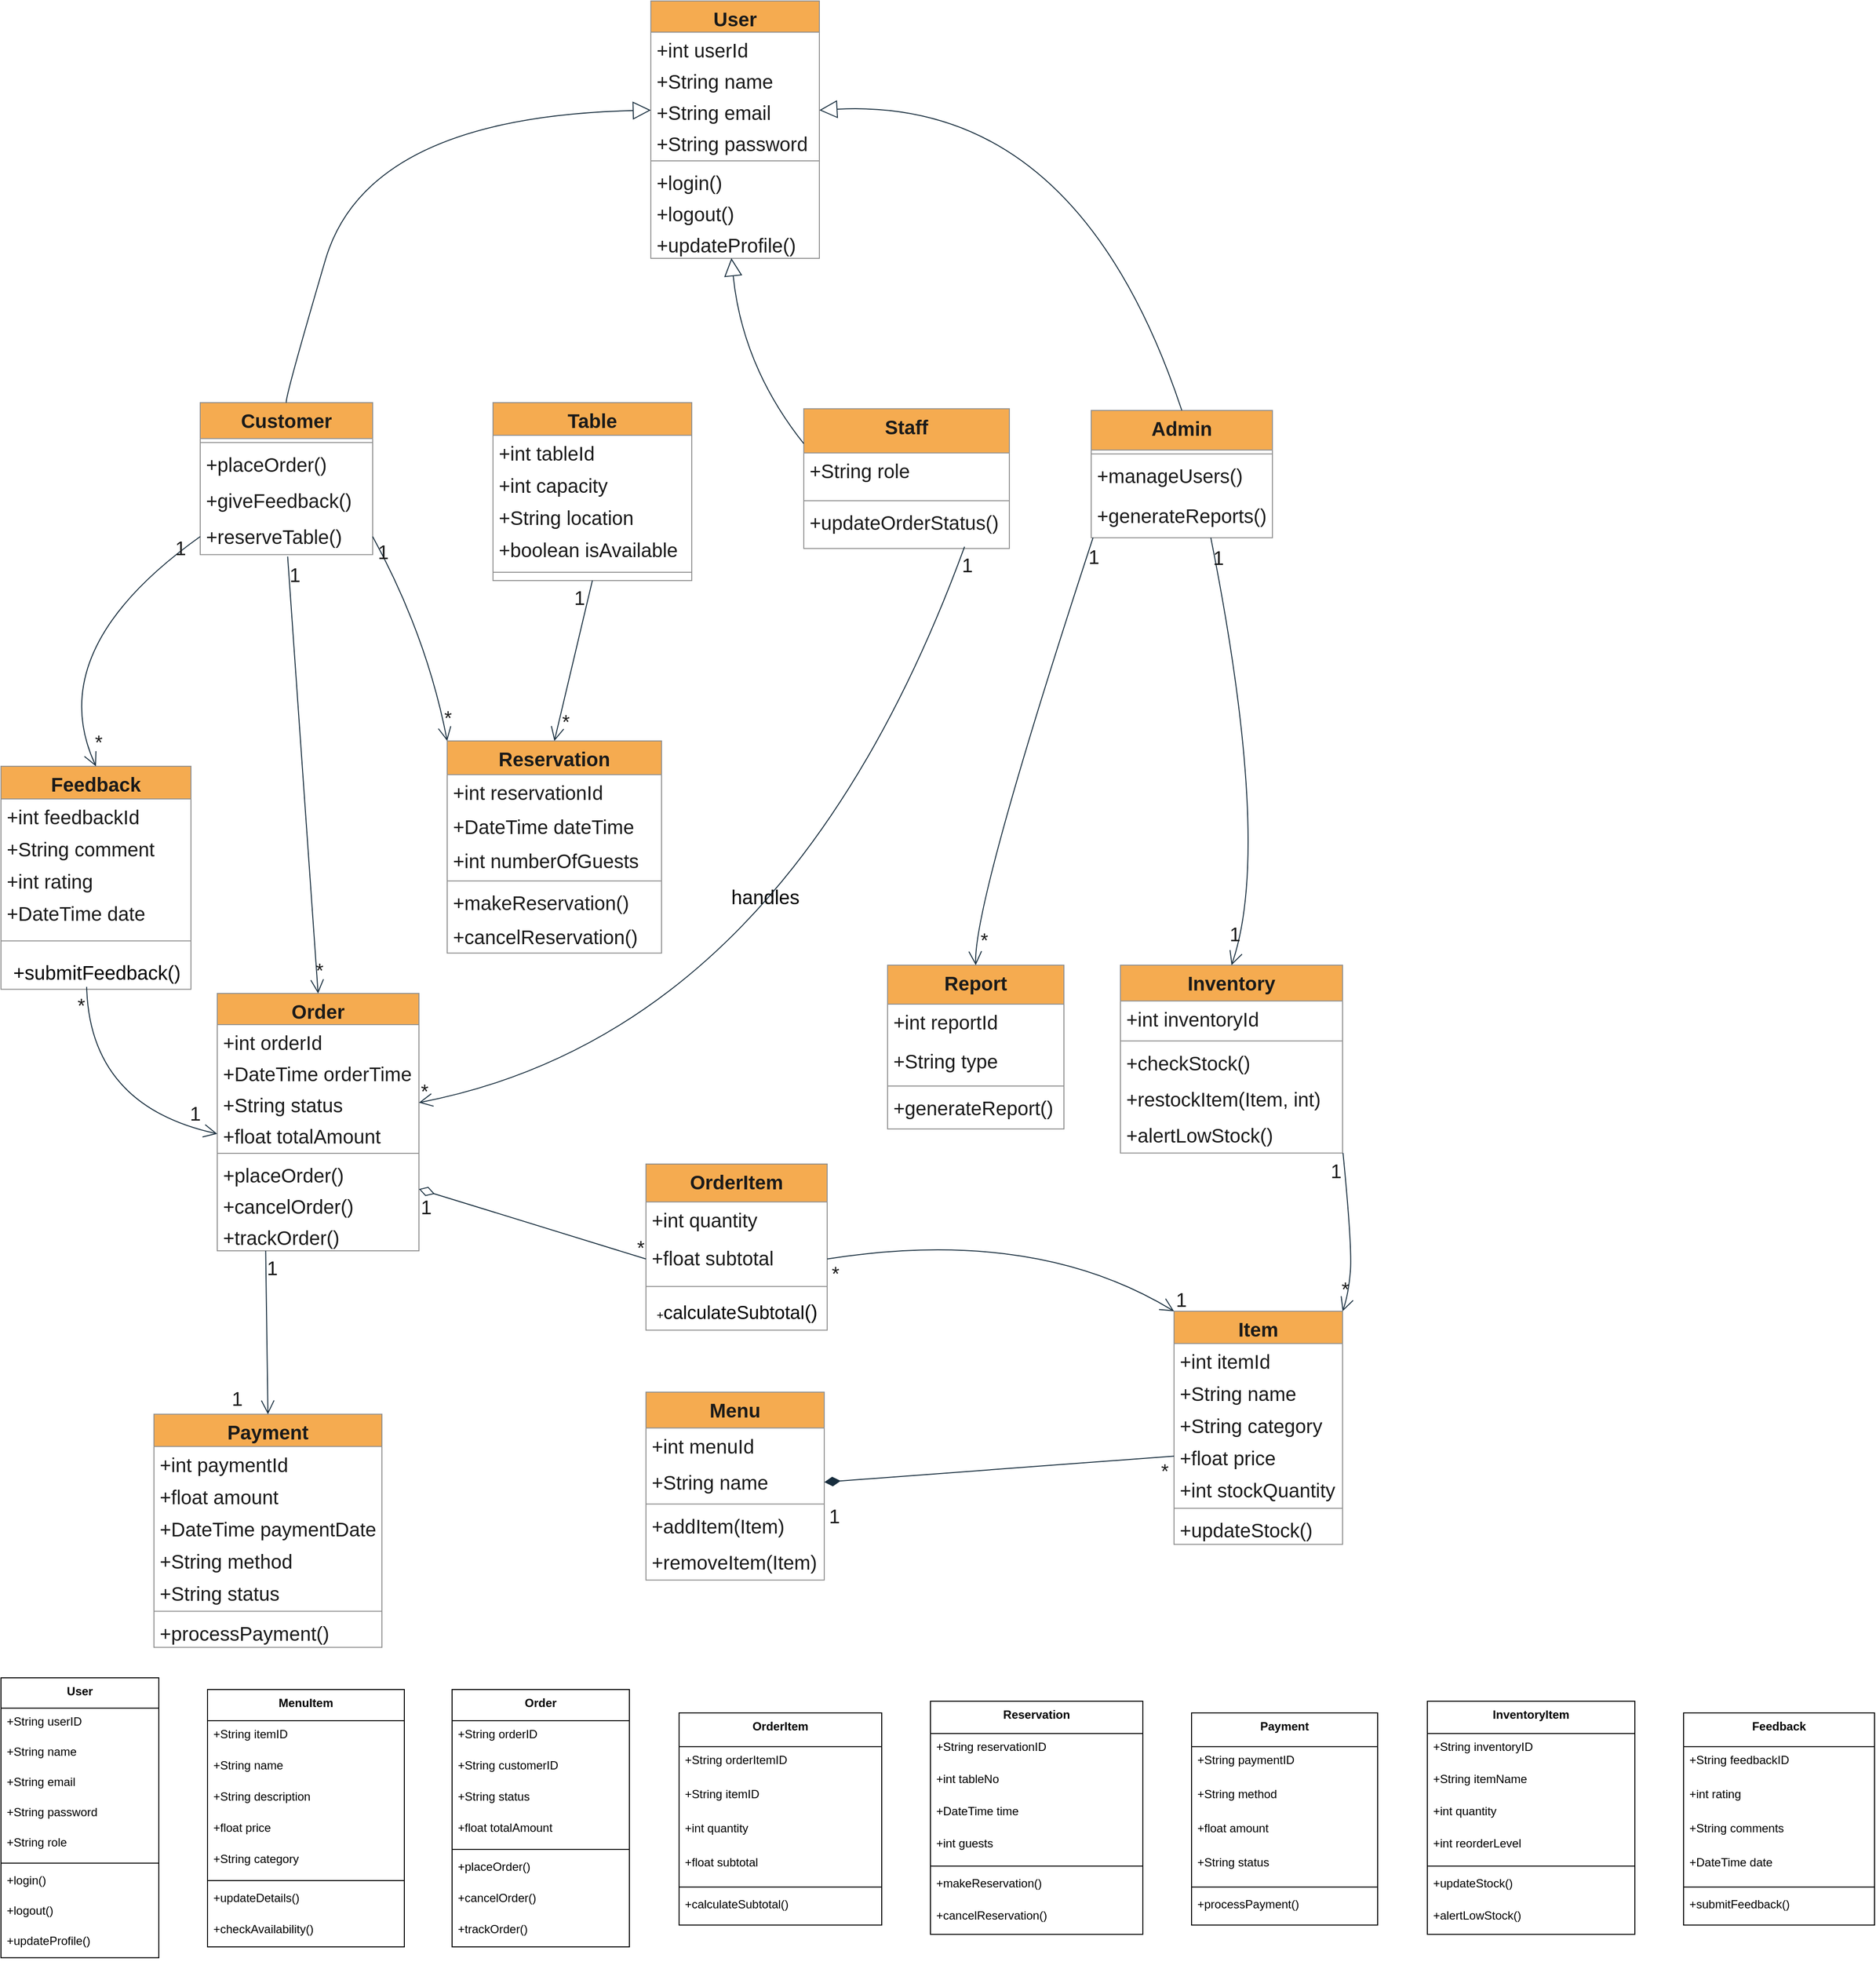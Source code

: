 <mxfile version="26.2.14">
  <diagram id="C5RBs43oDa-KdzZeNtuy" name="Page-1">
    <mxGraphModel dx="1943" dy="2270" grid="0" gridSize="10" guides="1" tooltips="1" connect="1" arrows="1" fold="1" page="1" pageScale="1" pageWidth="827" pageHeight="1169" math="0" shadow="0">
      <root>
        <mxCell id="WIyWlLk6GJQsqaUBKTNV-0" />
        <mxCell id="WIyWlLk6GJQsqaUBKTNV-1" parent="WIyWlLk6GJQsqaUBKTNV-0" />
        <mxCell id="D4eZ-Hi1aHxsngLYi5m4-0" value="User" style="swimlane;fontStyle=1;align=center;verticalAlign=top;childLayout=stackLayout;horizontal=1;startSize=32;horizontalStack=0;resizeParent=1;resizeParentMax=0;resizeLast=0;collapsible=0;marginBottom=0;labelBackgroundColor=none;fillColor=#F5AB50;strokeColor=#909090;fontColor=#1A1A1A;rounded=0;fontSize=20;" parent="WIyWlLk6GJQsqaUBKTNV-1" vertex="1">
          <mxGeometry x="737" y="-351" width="173" height="264" as="geometry" />
        </mxCell>
        <mxCell id="D4eZ-Hi1aHxsngLYi5m4-1" value="+int userId" style="text;strokeColor=none;fillColor=none;align=left;verticalAlign=top;spacingLeft=4;spacingRight=4;overflow=hidden;rotatable=0;points=[[0,0.5],[1,0.5]];portConstraint=eastwest;labelBackgroundColor=none;fontColor=#1A1A1A;rounded=0;fontSize=20;" parent="D4eZ-Hi1aHxsngLYi5m4-0" vertex="1">
          <mxGeometry y="32" width="173" height="32" as="geometry" />
        </mxCell>
        <mxCell id="D4eZ-Hi1aHxsngLYi5m4-2" value="+String name" style="text;strokeColor=none;fillColor=none;align=left;verticalAlign=top;spacingLeft=4;spacingRight=4;overflow=hidden;rotatable=0;points=[[0,0.5],[1,0.5]];portConstraint=eastwest;labelBackgroundColor=none;fontColor=#1A1A1A;rounded=0;fontSize=20;" parent="D4eZ-Hi1aHxsngLYi5m4-0" vertex="1">
          <mxGeometry y="64" width="173" height="32" as="geometry" />
        </mxCell>
        <mxCell id="D4eZ-Hi1aHxsngLYi5m4-3" value="+String email" style="text;strokeColor=none;fillColor=none;align=left;verticalAlign=top;spacingLeft=4;spacingRight=4;overflow=hidden;rotatable=0;points=[[0,0.5],[1,0.5]];portConstraint=eastwest;labelBackgroundColor=none;fontColor=#1A1A1A;rounded=0;fontSize=20;" parent="D4eZ-Hi1aHxsngLYi5m4-0" vertex="1">
          <mxGeometry y="96" width="173" height="32" as="geometry" />
        </mxCell>
        <mxCell id="D4eZ-Hi1aHxsngLYi5m4-4" value="+String password" style="text;strokeColor=none;fillColor=none;align=left;verticalAlign=top;spacingLeft=4;spacingRight=4;overflow=hidden;rotatable=0;points=[[0,0.5],[1,0.5]];portConstraint=eastwest;labelBackgroundColor=none;fontColor=#1A1A1A;rounded=0;fontSize=20;" parent="D4eZ-Hi1aHxsngLYi5m4-0" vertex="1">
          <mxGeometry y="128" width="173" height="32" as="geometry" />
        </mxCell>
        <mxCell id="D4eZ-Hi1aHxsngLYi5m4-5" style="line;strokeWidth=1;fillColor=none;align=left;verticalAlign=middle;spacingTop=-1;spacingLeft=3;spacingRight=3;rotatable=0;labelPosition=right;points=[];portConstraint=eastwest;labelBackgroundColor=none;strokeColor=#909090;fontColor=#1A1A1A;rounded=0;fontSize=20;" parent="D4eZ-Hi1aHxsngLYi5m4-0" vertex="1">
          <mxGeometry y="160" width="173" height="8" as="geometry" />
        </mxCell>
        <mxCell id="D4eZ-Hi1aHxsngLYi5m4-6" value="+login()" style="text;strokeColor=none;fillColor=none;align=left;verticalAlign=top;spacingLeft=4;spacingRight=4;overflow=hidden;rotatable=0;points=[[0,0.5],[1,0.5]];portConstraint=eastwest;labelBackgroundColor=none;fontColor=#1A1A1A;rounded=0;fontSize=20;" parent="D4eZ-Hi1aHxsngLYi5m4-0" vertex="1">
          <mxGeometry y="168" width="173" height="32" as="geometry" />
        </mxCell>
        <mxCell id="D4eZ-Hi1aHxsngLYi5m4-7" value="+logout()" style="text;strokeColor=none;fillColor=none;align=left;verticalAlign=top;spacingLeft=4;spacingRight=4;overflow=hidden;rotatable=0;points=[[0,0.5],[1,0.5]];portConstraint=eastwest;labelBackgroundColor=none;fontColor=#1A1A1A;rounded=0;fontSize=20;" parent="D4eZ-Hi1aHxsngLYi5m4-0" vertex="1">
          <mxGeometry y="200" width="173" height="32" as="geometry" />
        </mxCell>
        <mxCell id="D4eZ-Hi1aHxsngLYi5m4-8" value="+updateProfile()" style="text;strokeColor=none;fillColor=none;align=left;verticalAlign=top;spacingLeft=4;spacingRight=4;overflow=hidden;rotatable=0;points=[[0,0.5],[1,0.5]];portConstraint=eastwest;labelBackgroundColor=none;fontColor=#1A1A1A;rounded=0;fontSize=20;" parent="D4eZ-Hi1aHxsngLYi5m4-0" vertex="1">
          <mxGeometry y="232" width="173" height="32" as="geometry" />
        </mxCell>
        <mxCell id="D4eZ-Hi1aHxsngLYi5m4-9" value="Admin" style="swimlane;fontStyle=1;align=center;verticalAlign=top;childLayout=stackLayout;horizontal=1;startSize=40.571;horizontalStack=0;resizeParent=1;resizeParentMax=0;resizeLast=0;collapsible=0;marginBottom=0;labelBackgroundColor=none;fillColor=#F5AB50;strokeColor=#909090;fontColor=#1A1A1A;rounded=0;fontSize=20;" parent="WIyWlLk6GJQsqaUBKTNV-1" vertex="1">
          <mxGeometry x="1189" y="69.0" width="186" height="130.571" as="geometry" />
        </mxCell>
        <mxCell id="D4eZ-Hi1aHxsngLYi5m4-10" style="line;strokeWidth=1;fillColor=none;align=left;verticalAlign=middle;spacingTop=-1;spacingLeft=3;spacingRight=3;rotatable=0;labelPosition=right;points=[];portConstraint=eastwest;labelBackgroundColor=none;strokeColor=#909090;fontColor=#1A1A1A;rounded=0;fontSize=20;" parent="D4eZ-Hi1aHxsngLYi5m4-9" vertex="1">
          <mxGeometry y="40.571" width="186" height="8" as="geometry" />
        </mxCell>
        <mxCell id="D4eZ-Hi1aHxsngLYi5m4-11" value="+manageUsers()" style="text;strokeColor=none;fillColor=none;align=left;verticalAlign=top;spacingLeft=4;spacingRight=4;overflow=hidden;rotatable=0;points=[[0,0.5],[1,0.5]];portConstraint=eastwest;labelBackgroundColor=none;fontColor=#1A1A1A;rounded=0;fontSize=20;" parent="D4eZ-Hi1aHxsngLYi5m4-9" vertex="1">
          <mxGeometry y="48.571" width="186" height="41" as="geometry" />
        </mxCell>
        <mxCell id="D4eZ-Hi1aHxsngLYi5m4-12" value="+generateReports()" style="text;strokeColor=none;fillColor=none;align=left;verticalAlign=top;spacingLeft=4;spacingRight=4;overflow=hidden;rotatable=0;points=[[0,0.5],[1,0.5]];portConstraint=eastwest;labelBackgroundColor=none;fontColor=#1A1A1A;rounded=0;fontSize=20;" parent="D4eZ-Hi1aHxsngLYi5m4-9" vertex="1">
          <mxGeometry y="89.571" width="186" height="41" as="geometry" />
        </mxCell>
        <mxCell id="D4eZ-Hi1aHxsngLYi5m4-13" value="Staff" style="swimlane;fontStyle=1;align=center;verticalAlign=top;childLayout=stackLayout;horizontal=1;startSize=45.333;horizontalStack=0;resizeParent=1;resizeParentMax=0;resizeLast=0;collapsible=0;marginBottom=0;labelBackgroundColor=none;fillColor=#F5AB50;strokeColor=#909090;fontColor=#1A1A1A;rounded=0;fontSize=20;" parent="WIyWlLk6GJQsqaUBKTNV-1" vertex="1">
          <mxGeometry x="894" y="67.28" width="211" height="143.333" as="geometry" />
        </mxCell>
        <mxCell id="D4eZ-Hi1aHxsngLYi5m4-14" value="+String role" style="text;strokeColor=none;fillColor=none;align=left;verticalAlign=top;spacingLeft=4;spacingRight=4;overflow=hidden;rotatable=0;points=[[0,0.5],[1,0.5]];portConstraint=eastwest;labelBackgroundColor=none;fontColor=#1A1A1A;rounded=0;fontSize=20;" parent="D4eZ-Hi1aHxsngLYi5m4-13" vertex="1">
          <mxGeometry y="45.333" width="211" height="45" as="geometry" />
        </mxCell>
        <mxCell id="D4eZ-Hi1aHxsngLYi5m4-15" style="line;strokeWidth=1;fillColor=none;align=left;verticalAlign=middle;spacingTop=-1;spacingLeft=3;spacingRight=3;rotatable=0;labelPosition=right;points=[];portConstraint=eastwest;labelBackgroundColor=none;strokeColor=#909090;fontColor=#1A1A1A;rounded=0;fontSize=20;" parent="D4eZ-Hi1aHxsngLYi5m4-13" vertex="1">
          <mxGeometry y="90.333" width="211" height="8" as="geometry" />
        </mxCell>
        <mxCell id="D4eZ-Hi1aHxsngLYi5m4-16" value="+updateOrderStatus()" style="text;strokeColor=none;fillColor=none;align=left;verticalAlign=top;spacingLeft=4;spacingRight=4;overflow=hidden;rotatable=0;points=[[0,0.5],[1,0.5]];portConstraint=eastwest;labelBackgroundColor=none;fontColor=#1A1A1A;rounded=0;fontSize=20;" parent="D4eZ-Hi1aHxsngLYi5m4-13" vertex="1">
          <mxGeometry y="98.333" width="211" height="45" as="geometry" />
        </mxCell>
        <mxCell id="D4eZ-Hi1aHxsngLYi5m4-17" value="Customer" style="swimlane;fontStyle=1;align=center;verticalAlign=top;childLayout=stackLayout;horizontal=1;startSize=36.889;horizontalStack=0;resizeParent=1;resizeParentMax=0;resizeLast=0;collapsible=0;marginBottom=0;labelBackgroundColor=none;fillColor=#F5AB50;strokeColor=#909090;fontColor=#1A1A1A;rounded=0;fontSize=20;" parent="WIyWlLk6GJQsqaUBKTNV-1" vertex="1">
          <mxGeometry x="274.5" y="61" width="177" height="155.889" as="geometry" />
        </mxCell>
        <mxCell id="D4eZ-Hi1aHxsngLYi5m4-18" style="line;strokeWidth=1;fillColor=none;align=left;verticalAlign=middle;spacingTop=-1;spacingLeft=3;spacingRight=3;rotatable=0;labelPosition=right;points=[];portConstraint=eastwest;labelBackgroundColor=none;strokeColor=#909090;fontColor=#1A1A1A;rounded=0;fontSize=20;" parent="D4eZ-Hi1aHxsngLYi5m4-17" vertex="1">
          <mxGeometry y="36.889" width="177" height="8" as="geometry" />
        </mxCell>
        <mxCell id="D4eZ-Hi1aHxsngLYi5m4-19" value="+placeOrder()" style="text;strokeColor=none;fillColor=none;align=left;verticalAlign=top;spacingLeft=4;spacingRight=4;overflow=hidden;rotatable=0;points=[[0,0.5],[1,0.5]];portConstraint=eastwest;labelBackgroundColor=none;fontColor=#1A1A1A;rounded=0;fontSize=20;" parent="D4eZ-Hi1aHxsngLYi5m4-17" vertex="1">
          <mxGeometry y="44.889" width="177" height="37" as="geometry" />
        </mxCell>
        <mxCell id="D4eZ-Hi1aHxsngLYi5m4-20" value="+giveFeedback()" style="text;strokeColor=none;fillColor=none;align=left;verticalAlign=top;spacingLeft=4;spacingRight=4;overflow=hidden;rotatable=0;points=[[0,0.5],[1,0.5]];portConstraint=eastwest;labelBackgroundColor=none;fontColor=#1A1A1A;rounded=0;fontSize=20;" parent="D4eZ-Hi1aHxsngLYi5m4-17" vertex="1">
          <mxGeometry y="81.889" width="177" height="37" as="geometry" />
        </mxCell>
        <mxCell id="D4eZ-Hi1aHxsngLYi5m4-21" value="+reserveTable()" style="text;strokeColor=none;fillColor=none;align=left;verticalAlign=top;spacingLeft=4;spacingRight=4;overflow=hidden;rotatable=0;points=[[0,0.5],[1,0.5]];portConstraint=eastwest;labelBackgroundColor=none;fontColor=#1A1A1A;rounded=0;fontSize=20;" parent="D4eZ-Hi1aHxsngLYi5m4-17" vertex="1">
          <mxGeometry y="118.889" width="177" height="37" as="geometry" />
        </mxCell>
        <mxCell id="D4eZ-Hi1aHxsngLYi5m4-22" value="Menu" style="swimlane;fontStyle=1;align=center;verticalAlign=top;childLayout=stackLayout;horizontal=1;startSize=36.8;horizontalStack=0;resizeParent=1;resizeParentMax=0;resizeLast=0;collapsible=0;marginBottom=0;labelBackgroundColor=none;fillColor=#F5AB50;strokeColor=#909090;fontColor=#1A1A1A;rounded=0;fontSize=20;" parent="WIyWlLk6GJQsqaUBKTNV-1" vertex="1">
          <mxGeometry x="732" y="1076" width="183" height="192.8" as="geometry" />
        </mxCell>
        <mxCell id="D4eZ-Hi1aHxsngLYi5m4-23" value="+int menuId" style="text;strokeColor=none;fillColor=none;align=left;verticalAlign=top;spacingLeft=4;spacingRight=4;overflow=hidden;rotatable=0;points=[[0,0.5],[1,0.5]];portConstraint=eastwest;labelBackgroundColor=none;fontColor=#1A1A1A;rounded=0;fontSize=20;" parent="D4eZ-Hi1aHxsngLYi5m4-22" vertex="1">
          <mxGeometry y="36.8" width="183" height="37" as="geometry" />
        </mxCell>
        <mxCell id="D4eZ-Hi1aHxsngLYi5m4-24" value="+String name" style="text;strokeColor=none;fillColor=none;align=left;verticalAlign=top;spacingLeft=4;spacingRight=4;overflow=hidden;rotatable=0;points=[[0,0.5],[1,0.5]];portConstraint=eastwest;labelBackgroundColor=none;fontColor=#1A1A1A;rounded=0;fontSize=20;" parent="D4eZ-Hi1aHxsngLYi5m4-22" vertex="1">
          <mxGeometry y="73.8" width="183" height="37" as="geometry" />
        </mxCell>
        <mxCell id="D4eZ-Hi1aHxsngLYi5m4-25" style="line;strokeWidth=1;fillColor=none;align=left;verticalAlign=middle;spacingTop=-1;spacingLeft=3;spacingRight=3;rotatable=0;labelPosition=right;points=[];portConstraint=eastwest;labelBackgroundColor=none;strokeColor=#909090;fontColor=#1A1A1A;rounded=0;fontSize=20;" parent="D4eZ-Hi1aHxsngLYi5m4-22" vertex="1">
          <mxGeometry y="110.8" width="183" height="8" as="geometry" />
        </mxCell>
        <mxCell id="D4eZ-Hi1aHxsngLYi5m4-26" value="+addItem(Item)" style="text;strokeColor=none;fillColor=none;align=left;verticalAlign=top;spacingLeft=4;spacingRight=4;overflow=hidden;rotatable=0;points=[[0,0.5],[1,0.5]];portConstraint=eastwest;labelBackgroundColor=none;fontColor=#1A1A1A;rounded=0;fontSize=20;" parent="D4eZ-Hi1aHxsngLYi5m4-22" vertex="1">
          <mxGeometry y="118.8" width="183" height="37" as="geometry" />
        </mxCell>
        <mxCell id="D4eZ-Hi1aHxsngLYi5m4-27" value="+removeItem(Item)" style="text;strokeColor=none;fillColor=none;align=left;verticalAlign=top;spacingLeft=4;spacingRight=4;overflow=hidden;rotatable=0;points=[[0,0.5],[1,0.5]];portConstraint=eastwest;labelBackgroundColor=none;fontColor=#1A1A1A;rounded=0;fontSize=20;" parent="D4eZ-Hi1aHxsngLYi5m4-22" vertex="1">
          <mxGeometry y="155.8" width="183" height="37" as="geometry" />
        </mxCell>
        <mxCell id="D4eZ-Hi1aHxsngLYi5m4-28" value="Item" style="swimlane;fontStyle=1;align=center;verticalAlign=top;childLayout=stackLayout;horizontal=1;startSize=33.143;horizontalStack=0;resizeParent=1;resizeParentMax=0;resizeLast=0;collapsible=0;marginBottom=0;labelBackgroundColor=none;fillColor=#F5AB50;strokeColor=#909090;fontColor=#1A1A1A;rounded=0;fontSize=20;" parent="WIyWlLk6GJQsqaUBKTNV-1" vertex="1">
          <mxGeometry x="1274" y="993" width="173" height="239.143" as="geometry" />
        </mxCell>
        <mxCell id="D4eZ-Hi1aHxsngLYi5m4-29" value="+int itemId" style="text;strokeColor=none;fillColor=none;align=left;verticalAlign=top;spacingLeft=4;spacingRight=4;overflow=hidden;rotatable=0;points=[[0,0.5],[1,0.5]];portConstraint=eastwest;labelBackgroundColor=none;fontColor=#1A1A1A;rounded=0;fontSize=20;" parent="D4eZ-Hi1aHxsngLYi5m4-28" vertex="1">
          <mxGeometry y="33.143" width="173" height="33" as="geometry" />
        </mxCell>
        <mxCell id="D4eZ-Hi1aHxsngLYi5m4-30" value="+String name" style="text;strokeColor=none;fillColor=none;align=left;verticalAlign=top;spacingLeft=4;spacingRight=4;overflow=hidden;rotatable=0;points=[[0,0.5],[1,0.5]];portConstraint=eastwest;labelBackgroundColor=none;fontColor=#1A1A1A;rounded=0;fontSize=20;" parent="D4eZ-Hi1aHxsngLYi5m4-28" vertex="1">
          <mxGeometry y="66.143" width="173" height="33" as="geometry" />
        </mxCell>
        <mxCell id="D4eZ-Hi1aHxsngLYi5m4-31" value="+String category" style="text;strokeColor=none;fillColor=none;align=left;verticalAlign=top;spacingLeft=4;spacingRight=4;overflow=hidden;rotatable=0;points=[[0,0.5],[1,0.5]];portConstraint=eastwest;labelBackgroundColor=none;fontColor=#1A1A1A;rounded=0;fontSize=20;" parent="D4eZ-Hi1aHxsngLYi5m4-28" vertex="1">
          <mxGeometry y="99.143" width="173" height="33" as="geometry" />
        </mxCell>
        <mxCell id="D4eZ-Hi1aHxsngLYi5m4-32" value="+float price" style="text;strokeColor=none;fillColor=none;align=left;verticalAlign=top;spacingLeft=4;spacingRight=4;overflow=hidden;rotatable=0;points=[[0,0.5],[1,0.5]];portConstraint=eastwest;labelBackgroundColor=none;fontColor=#1A1A1A;rounded=0;fontSize=20;" parent="D4eZ-Hi1aHxsngLYi5m4-28" vertex="1">
          <mxGeometry y="132.143" width="173" height="33" as="geometry" />
        </mxCell>
        <mxCell id="D4eZ-Hi1aHxsngLYi5m4-33" value="+int stockQuantity" style="text;strokeColor=none;fillColor=none;align=left;verticalAlign=top;spacingLeft=4;spacingRight=4;overflow=hidden;rotatable=0;points=[[0,0.5],[1,0.5]];portConstraint=eastwest;labelBackgroundColor=none;fontColor=#1A1A1A;rounded=0;fontSize=20;" parent="D4eZ-Hi1aHxsngLYi5m4-28" vertex="1">
          <mxGeometry y="165.143" width="173" height="33" as="geometry" />
        </mxCell>
        <mxCell id="D4eZ-Hi1aHxsngLYi5m4-34" style="line;strokeWidth=1;fillColor=none;align=left;verticalAlign=middle;spacingTop=-1;spacingLeft=3;spacingRight=3;rotatable=0;labelPosition=right;points=[];portConstraint=eastwest;labelBackgroundColor=none;strokeColor=#909090;fontColor=#1A1A1A;rounded=0;fontSize=20;" parent="D4eZ-Hi1aHxsngLYi5m4-28" vertex="1">
          <mxGeometry y="198.143" width="173" height="8" as="geometry" />
        </mxCell>
        <mxCell id="D4eZ-Hi1aHxsngLYi5m4-35" value="+updateStock()" style="text;strokeColor=none;fillColor=none;align=left;verticalAlign=top;spacingLeft=4;spacingRight=4;overflow=hidden;rotatable=0;points=[[0,0.5],[1,0.5]];portConstraint=eastwest;labelBackgroundColor=none;fontColor=#1A1A1A;rounded=0;fontSize=20;" parent="D4eZ-Hi1aHxsngLYi5m4-28" vertex="1">
          <mxGeometry y="206.143" width="173" height="33" as="geometry" />
        </mxCell>
        <mxCell id="D4eZ-Hi1aHxsngLYi5m4-36" value="Order" style="swimlane;fontStyle=1;align=center;verticalAlign=top;childLayout=stackLayout;horizontal=1;startSize=32;horizontalStack=0;resizeParent=1;resizeParentMax=0;resizeLast=0;collapsible=0;marginBottom=0;labelBackgroundColor=none;fillColor=#F5AB50;strokeColor=#909090;fontColor=#1A1A1A;rounded=0;fontSize=20;" parent="WIyWlLk6GJQsqaUBKTNV-1" vertex="1">
          <mxGeometry x="292" y="667" width="207" height="264" as="geometry" />
        </mxCell>
        <mxCell id="D4eZ-Hi1aHxsngLYi5m4-37" value="+int orderId" style="text;strokeColor=none;fillColor=none;align=left;verticalAlign=top;spacingLeft=4;spacingRight=4;overflow=hidden;rotatable=0;points=[[0,0.5],[1,0.5]];portConstraint=eastwest;labelBackgroundColor=none;fontColor=#1A1A1A;rounded=0;fontSize=20;" parent="D4eZ-Hi1aHxsngLYi5m4-36" vertex="1">
          <mxGeometry y="32" width="207" height="32" as="geometry" />
        </mxCell>
        <mxCell id="D4eZ-Hi1aHxsngLYi5m4-38" value="+DateTime orderTime" style="text;strokeColor=none;fillColor=none;align=left;verticalAlign=top;spacingLeft=4;spacingRight=4;overflow=hidden;rotatable=0;points=[[0,0.5],[1,0.5]];portConstraint=eastwest;labelBackgroundColor=none;fontColor=#1A1A1A;rounded=0;fontSize=20;" parent="D4eZ-Hi1aHxsngLYi5m4-36" vertex="1">
          <mxGeometry y="64" width="207" height="32" as="geometry" />
        </mxCell>
        <mxCell id="D4eZ-Hi1aHxsngLYi5m4-39" value="+String status" style="text;strokeColor=none;fillColor=none;align=left;verticalAlign=top;spacingLeft=4;spacingRight=4;overflow=hidden;rotatable=0;points=[[0,0.5],[1,0.5]];portConstraint=eastwest;labelBackgroundColor=none;fontColor=#1A1A1A;rounded=0;fontSize=20;" parent="D4eZ-Hi1aHxsngLYi5m4-36" vertex="1">
          <mxGeometry y="96" width="207" height="32" as="geometry" />
        </mxCell>
        <mxCell id="D4eZ-Hi1aHxsngLYi5m4-40" value="+float totalAmount" style="text;strokeColor=none;fillColor=none;align=left;verticalAlign=top;spacingLeft=4;spacingRight=4;overflow=hidden;rotatable=0;points=[[0,0.5],[1,0.5]];portConstraint=eastwest;labelBackgroundColor=none;fontColor=#1A1A1A;rounded=0;fontSize=20;" parent="D4eZ-Hi1aHxsngLYi5m4-36" vertex="1">
          <mxGeometry y="128" width="207" height="32" as="geometry" />
        </mxCell>
        <mxCell id="D4eZ-Hi1aHxsngLYi5m4-41" style="line;strokeWidth=1;fillColor=none;align=left;verticalAlign=middle;spacingTop=-1;spacingLeft=3;spacingRight=3;rotatable=0;labelPosition=right;points=[];portConstraint=eastwest;labelBackgroundColor=none;strokeColor=#909090;fontColor=#1A1A1A;rounded=0;fontSize=20;" parent="D4eZ-Hi1aHxsngLYi5m4-36" vertex="1">
          <mxGeometry y="160" width="207" height="8" as="geometry" />
        </mxCell>
        <mxCell id="D4eZ-Hi1aHxsngLYi5m4-42" value="+placeOrder()" style="text;strokeColor=none;fillColor=none;align=left;verticalAlign=top;spacingLeft=4;spacingRight=4;overflow=hidden;rotatable=0;points=[[0,0.5],[1,0.5]];portConstraint=eastwest;labelBackgroundColor=none;fontColor=#1A1A1A;rounded=0;fontSize=20;" parent="D4eZ-Hi1aHxsngLYi5m4-36" vertex="1">
          <mxGeometry y="168" width="207" height="32" as="geometry" />
        </mxCell>
        <mxCell id="D4eZ-Hi1aHxsngLYi5m4-43" value="+cancelOrder()" style="text;strokeColor=none;fillColor=none;align=left;verticalAlign=top;spacingLeft=4;spacingRight=4;overflow=hidden;rotatable=0;points=[[0,0.5],[1,0.5]];portConstraint=eastwest;labelBackgroundColor=none;fontColor=#1A1A1A;rounded=0;fontSize=20;" parent="D4eZ-Hi1aHxsngLYi5m4-36" vertex="1">
          <mxGeometry y="200" width="207" height="32" as="geometry" />
        </mxCell>
        <mxCell id="D4eZ-Hi1aHxsngLYi5m4-44" value="+trackOrder()" style="text;strokeColor=none;fillColor=none;align=left;verticalAlign=top;spacingLeft=4;spacingRight=4;overflow=hidden;rotatable=0;points=[[0,0.5],[1,0.5]];portConstraint=eastwest;labelBackgroundColor=none;fontColor=#1A1A1A;rounded=0;fontSize=20;" parent="D4eZ-Hi1aHxsngLYi5m4-36" vertex="1">
          <mxGeometry y="232" width="207" height="32" as="geometry" />
        </mxCell>
        <mxCell id="D4eZ-Hi1aHxsngLYi5m4-45" value="OrderItem" style="swimlane;fontStyle=1;align=center;verticalAlign=top;childLayout=stackLayout;horizontal=1;startSize=38.857;horizontalStack=0;resizeParent=1;resizeParentMax=0;resizeLast=0;collapsible=0;marginBottom=0;labelBackgroundColor=none;fillColor=#F5AB50;strokeColor=#909090;fontColor=#1A1A1A;rounded=0;fontSize=20;" parent="WIyWlLk6GJQsqaUBKTNV-1" vertex="1">
          <mxGeometry x="732" y="842" width="186" height="170.437" as="geometry" />
        </mxCell>
        <mxCell id="D4eZ-Hi1aHxsngLYi5m4-46" value="+int quantity" style="text;strokeColor=none;fillColor=none;align=left;verticalAlign=top;spacingLeft=4;spacingRight=4;overflow=hidden;rotatable=0;points=[[0,0.5],[1,0.5]];portConstraint=eastwest;labelBackgroundColor=none;fontColor=#1A1A1A;rounded=0;fontSize=20;" parent="D4eZ-Hi1aHxsngLYi5m4-45" vertex="1">
          <mxGeometry y="38.857" width="186" height="39" as="geometry" />
        </mxCell>
        <mxCell id="D4eZ-Hi1aHxsngLYi5m4-47" value="+float subtotal" style="text;strokeColor=none;fillColor=none;align=left;verticalAlign=top;spacingLeft=4;spacingRight=4;overflow=hidden;rotatable=0;points=[[0,0.5],[1,0.5]];portConstraint=eastwest;labelBackgroundColor=none;fontColor=#1A1A1A;rounded=0;fontSize=20;" parent="D4eZ-Hi1aHxsngLYi5m4-45" vertex="1">
          <mxGeometry y="77.857" width="186" height="39" as="geometry" />
        </mxCell>
        <mxCell id="D4eZ-Hi1aHxsngLYi5m4-48" style="line;strokeWidth=1;fillColor=none;align=left;verticalAlign=middle;spacingTop=-1;spacingLeft=3;spacingRight=3;rotatable=0;labelPosition=right;points=[];portConstraint=eastwest;labelBackgroundColor=none;strokeColor=#909090;fontColor=#1A1A1A;rounded=0;fontSize=20;" parent="D4eZ-Hi1aHxsngLYi5m4-45" vertex="1">
          <mxGeometry y="116.857" width="186" height="17.58" as="geometry" />
        </mxCell>
        <mxCell id="ISJvbfoQJ0uhBo77megQ-67" value="&lt;span style=&quot;text-align: left;&quot;&gt;+&lt;font style=&quot;font-size: 19px;&quot;&gt;calculateSubtotal&lt;/font&gt;&lt;font style=&quot;font-size: 20px;&quot;&gt;()&lt;/font&gt;&lt;/span&gt;" style="text;html=1;align=center;verticalAlign=middle;resizable=0;points=[];autosize=1;strokeColor=none;fillColor=none;" vertex="1" parent="D4eZ-Hi1aHxsngLYi5m4-45">
          <mxGeometry y="134.437" width="186" height="36" as="geometry" />
        </mxCell>
        <mxCell id="D4eZ-Hi1aHxsngLYi5m4-49" value="Table" style="swimlane;fontStyle=1;align=center;verticalAlign=top;childLayout=stackLayout;horizontal=1;startSize=33.455;horizontalStack=0;resizeParent=1;resizeParentMax=0;resizeLast=0;collapsible=0;marginBottom=0;labelBackgroundColor=none;fillColor=#F5AB50;strokeColor=#909090;fontColor=#1A1A1A;rounded=0;fontSize=20;" parent="WIyWlLk6GJQsqaUBKTNV-1" vertex="1">
          <mxGeometry x="575" y="61" width="204" height="182.455" as="geometry" />
        </mxCell>
        <mxCell id="D4eZ-Hi1aHxsngLYi5m4-50" value="+int tableId" style="text;strokeColor=none;fillColor=none;align=left;verticalAlign=top;spacingLeft=4;spacingRight=4;overflow=hidden;rotatable=0;points=[[0,0.5],[1,0.5]];portConstraint=eastwest;labelBackgroundColor=none;fontColor=#1A1A1A;rounded=0;fontSize=20;" parent="D4eZ-Hi1aHxsngLYi5m4-49" vertex="1">
          <mxGeometry y="33.455" width="204" height="33" as="geometry" />
        </mxCell>
        <mxCell id="D4eZ-Hi1aHxsngLYi5m4-51" value="+int capacity" style="text;strokeColor=none;fillColor=none;align=left;verticalAlign=top;spacingLeft=4;spacingRight=4;overflow=hidden;rotatable=0;points=[[0,0.5],[1,0.5]];portConstraint=eastwest;labelBackgroundColor=none;fontColor=#1A1A1A;rounded=0;fontSize=20;" parent="D4eZ-Hi1aHxsngLYi5m4-49" vertex="1">
          <mxGeometry y="66.455" width="204" height="33" as="geometry" />
        </mxCell>
        <mxCell id="D4eZ-Hi1aHxsngLYi5m4-52" value="+String location" style="text;strokeColor=none;fillColor=none;align=left;verticalAlign=top;spacingLeft=4;spacingRight=4;overflow=hidden;rotatable=0;points=[[0,0.5],[1,0.5]];portConstraint=eastwest;labelBackgroundColor=none;fontColor=#1A1A1A;rounded=0;fontSize=20;" parent="D4eZ-Hi1aHxsngLYi5m4-49" vertex="1">
          <mxGeometry y="99.455" width="204" height="33" as="geometry" />
        </mxCell>
        <mxCell id="D4eZ-Hi1aHxsngLYi5m4-53" value="+boolean isAvailable" style="text;strokeColor=none;fillColor=none;align=left;verticalAlign=top;spacingLeft=4;spacingRight=4;overflow=hidden;rotatable=0;points=[[0,0.5],[1,0.5]];portConstraint=eastwest;labelBackgroundColor=none;fontColor=#1A1A1A;rounded=0;fontSize=20;" parent="D4eZ-Hi1aHxsngLYi5m4-49" vertex="1">
          <mxGeometry y="132.455" width="204" height="33" as="geometry" />
        </mxCell>
        <mxCell id="D4eZ-Hi1aHxsngLYi5m4-54" style="line;strokeWidth=1;fillColor=none;align=left;verticalAlign=middle;spacingTop=-1;spacingLeft=3;spacingRight=3;rotatable=0;labelPosition=right;points=[];portConstraint=eastwest;labelBackgroundColor=none;strokeColor=#909090;fontColor=#1A1A1A;rounded=0;fontSize=20;" parent="D4eZ-Hi1aHxsngLYi5m4-49" vertex="1">
          <mxGeometry y="165.455" width="204" height="17" as="geometry" />
        </mxCell>
        <mxCell id="D4eZ-Hi1aHxsngLYi5m4-55" value="Reservation" style="swimlane;fontStyle=1;align=center;verticalAlign=top;childLayout=stackLayout;horizontal=1;startSize=34.667;horizontalStack=0;resizeParent=1;resizeParentMax=0;resizeLast=0;collapsible=0;marginBottom=0;labelBackgroundColor=none;fillColor=#F5AB50;strokeColor=#909090;fontColor=#1A1A1A;rounded=0;fontSize=20;" parent="WIyWlLk6GJQsqaUBKTNV-1" vertex="1">
          <mxGeometry x="528" y="408" width="220" height="217.667" as="geometry" />
        </mxCell>
        <mxCell id="D4eZ-Hi1aHxsngLYi5m4-56" value="+int reservationId" style="text;strokeColor=none;fillColor=none;align=left;verticalAlign=top;spacingLeft=4;spacingRight=4;overflow=hidden;rotatable=0;points=[[0,0.5],[1,0.5]];portConstraint=eastwest;labelBackgroundColor=none;fontColor=#1A1A1A;rounded=0;fontSize=20;" parent="D4eZ-Hi1aHxsngLYi5m4-55" vertex="1">
          <mxGeometry y="34.667" width="220" height="35" as="geometry" />
        </mxCell>
        <mxCell id="D4eZ-Hi1aHxsngLYi5m4-57" value="+DateTime dateTime" style="text;strokeColor=none;fillColor=none;align=left;verticalAlign=top;spacingLeft=4;spacingRight=4;overflow=hidden;rotatable=0;points=[[0,0.5],[1,0.5]];portConstraint=eastwest;labelBackgroundColor=none;fontColor=#1A1A1A;rounded=0;fontSize=20;" parent="D4eZ-Hi1aHxsngLYi5m4-55" vertex="1">
          <mxGeometry y="69.667" width="220" height="35" as="geometry" />
        </mxCell>
        <mxCell id="D4eZ-Hi1aHxsngLYi5m4-58" value="+int numberOfGuests" style="text;strokeColor=none;fillColor=none;align=left;verticalAlign=top;spacingLeft=4;spacingRight=4;overflow=hidden;rotatable=0;points=[[0,0.5],[1,0.5]];portConstraint=eastwest;labelBackgroundColor=none;fontColor=#1A1A1A;rounded=0;fontSize=20;" parent="D4eZ-Hi1aHxsngLYi5m4-55" vertex="1">
          <mxGeometry y="104.667" width="220" height="35" as="geometry" />
        </mxCell>
        <mxCell id="D4eZ-Hi1aHxsngLYi5m4-59" style="line;strokeWidth=1;fillColor=none;align=left;verticalAlign=middle;spacingTop=-1;spacingLeft=3;spacingRight=3;rotatable=0;labelPosition=right;points=[];portConstraint=eastwest;labelBackgroundColor=none;strokeColor=#909090;fontColor=#1A1A1A;rounded=0;fontSize=20;" parent="D4eZ-Hi1aHxsngLYi5m4-55" vertex="1">
          <mxGeometry y="139.667" width="220" height="8" as="geometry" />
        </mxCell>
        <mxCell id="D4eZ-Hi1aHxsngLYi5m4-60" value="+makeReservation()" style="text;strokeColor=none;fillColor=none;align=left;verticalAlign=top;spacingLeft=4;spacingRight=4;overflow=hidden;rotatable=0;points=[[0,0.5],[1,0.5]];portConstraint=eastwest;labelBackgroundColor=none;fontColor=#1A1A1A;rounded=0;fontSize=20;" parent="D4eZ-Hi1aHxsngLYi5m4-55" vertex="1">
          <mxGeometry y="147.667" width="220" height="35" as="geometry" />
        </mxCell>
        <mxCell id="D4eZ-Hi1aHxsngLYi5m4-61" value="+cancelReservation()" style="text;strokeColor=none;fillColor=none;align=left;verticalAlign=top;spacingLeft=4;spacingRight=4;overflow=hidden;rotatable=0;points=[[0,0.5],[1,0.5]];portConstraint=eastwest;labelBackgroundColor=none;fontColor=#1A1A1A;rounded=0;fontSize=20;" parent="D4eZ-Hi1aHxsngLYi5m4-55" vertex="1">
          <mxGeometry y="182.667" width="220" height="35" as="geometry" />
        </mxCell>
        <mxCell id="D4eZ-Hi1aHxsngLYi5m4-62" value="Payment" style="swimlane;fontStyle=1;align=center;verticalAlign=top;childLayout=stackLayout;horizontal=1;startSize=33.143;horizontalStack=0;resizeParent=1;resizeParentMax=0;resizeLast=0;collapsible=0;marginBottom=0;labelBackgroundColor=none;fillColor=#F5AB50;strokeColor=#909090;fontColor=#1A1A1A;rounded=0;fontSize=20;" parent="WIyWlLk6GJQsqaUBKTNV-1" vertex="1">
          <mxGeometry x="227" y="1098.66" width="234" height="239.143" as="geometry" />
        </mxCell>
        <mxCell id="D4eZ-Hi1aHxsngLYi5m4-63" value="+int paymentId" style="text;strokeColor=none;fillColor=none;align=left;verticalAlign=top;spacingLeft=4;spacingRight=4;overflow=hidden;rotatable=0;points=[[0,0.5],[1,0.5]];portConstraint=eastwest;labelBackgroundColor=none;fontColor=#1A1A1A;rounded=0;fontSize=20;" parent="D4eZ-Hi1aHxsngLYi5m4-62" vertex="1">
          <mxGeometry y="33.143" width="234" height="33" as="geometry" />
        </mxCell>
        <mxCell id="D4eZ-Hi1aHxsngLYi5m4-64" value="+float amount" style="text;strokeColor=none;fillColor=none;align=left;verticalAlign=top;spacingLeft=4;spacingRight=4;overflow=hidden;rotatable=0;points=[[0,0.5],[1,0.5]];portConstraint=eastwest;labelBackgroundColor=none;fontColor=#1A1A1A;rounded=0;fontSize=20;" parent="D4eZ-Hi1aHxsngLYi5m4-62" vertex="1">
          <mxGeometry y="66.143" width="234" height="33" as="geometry" />
        </mxCell>
        <mxCell id="D4eZ-Hi1aHxsngLYi5m4-65" value="+DateTime paymentDate" style="text;strokeColor=none;fillColor=none;align=left;verticalAlign=top;spacingLeft=4;spacingRight=4;overflow=hidden;rotatable=0;points=[[0,0.5],[1,0.5]];portConstraint=eastwest;labelBackgroundColor=none;fontColor=#1A1A1A;rounded=0;fontSize=20;" parent="D4eZ-Hi1aHxsngLYi5m4-62" vertex="1">
          <mxGeometry y="99.143" width="234" height="33" as="geometry" />
        </mxCell>
        <mxCell id="D4eZ-Hi1aHxsngLYi5m4-66" value="+String method" style="text;strokeColor=none;fillColor=none;align=left;verticalAlign=top;spacingLeft=4;spacingRight=4;overflow=hidden;rotatable=0;points=[[0,0.5],[1,0.5]];portConstraint=eastwest;labelBackgroundColor=none;fontColor=#1A1A1A;rounded=0;fontSize=20;" parent="D4eZ-Hi1aHxsngLYi5m4-62" vertex="1">
          <mxGeometry y="132.143" width="234" height="33" as="geometry" />
        </mxCell>
        <mxCell id="D4eZ-Hi1aHxsngLYi5m4-67" value="+String status" style="text;strokeColor=none;fillColor=none;align=left;verticalAlign=top;spacingLeft=4;spacingRight=4;overflow=hidden;rotatable=0;points=[[0,0.5],[1,0.5]];portConstraint=eastwest;labelBackgroundColor=none;fontColor=#1A1A1A;rounded=0;fontSize=20;" parent="D4eZ-Hi1aHxsngLYi5m4-62" vertex="1">
          <mxGeometry y="165.143" width="234" height="33" as="geometry" />
        </mxCell>
        <mxCell id="D4eZ-Hi1aHxsngLYi5m4-68" style="line;strokeWidth=1;fillColor=none;align=left;verticalAlign=middle;spacingTop=-1;spacingLeft=3;spacingRight=3;rotatable=0;labelPosition=right;points=[];portConstraint=eastwest;labelBackgroundColor=none;strokeColor=#909090;fontColor=#1A1A1A;rounded=0;fontSize=20;" parent="D4eZ-Hi1aHxsngLYi5m4-62" vertex="1">
          <mxGeometry y="198.143" width="234" height="8" as="geometry" />
        </mxCell>
        <mxCell id="D4eZ-Hi1aHxsngLYi5m4-69" value="+processPayment()" style="text;strokeColor=none;fillColor=none;align=left;verticalAlign=top;spacingLeft=4;spacingRight=4;overflow=hidden;rotatable=0;points=[[0,0.5],[1,0.5]];portConstraint=eastwest;labelBackgroundColor=none;fontColor=#1A1A1A;rounded=0;fontSize=20;" parent="D4eZ-Hi1aHxsngLYi5m4-62" vertex="1">
          <mxGeometry y="206.143" width="234" height="33" as="geometry" />
        </mxCell>
        <mxCell id="D4eZ-Hi1aHxsngLYi5m4-70" value="Feedback" style="swimlane;fontStyle=1;align=center;verticalAlign=top;childLayout=stackLayout;horizontal=1;startSize=33.455;horizontalStack=0;resizeParent=1;resizeParentMax=0;resizeLast=0;collapsible=0;marginBottom=0;labelBackgroundColor=none;fillColor=#F5AB50;strokeColor=#909090;fontColor=#1A1A1A;rounded=0;fontSize=20;" parent="WIyWlLk6GJQsqaUBKTNV-1" vertex="1">
          <mxGeometry x="70" y="434" width="195" height="228.805" as="geometry" />
        </mxCell>
        <mxCell id="D4eZ-Hi1aHxsngLYi5m4-71" value="+int feedbackId" style="text;strokeColor=none;fillColor=none;align=left;verticalAlign=top;spacingLeft=4;spacingRight=4;overflow=hidden;rotatable=0;points=[[0,0.5],[1,0.5]];portConstraint=eastwest;labelBackgroundColor=none;fontColor=#1A1A1A;rounded=0;fontSize=20;" parent="D4eZ-Hi1aHxsngLYi5m4-70" vertex="1">
          <mxGeometry y="33.455" width="195" height="33" as="geometry" />
        </mxCell>
        <mxCell id="D4eZ-Hi1aHxsngLYi5m4-72" value="+String comment" style="text;strokeColor=none;fillColor=none;align=left;verticalAlign=top;spacingLeft=4;spacingRight=4;overflow=hidden;rotatable=0;points=[[0,0.5],[1,0.5]];portConstraint=eastwest;labelBackgroundColor=none;fontColor=#1A1A1A;rounded=0;fontSize=20;" parent="D4eZ-Hi1aHxsngLYi5m4-70" vertex="1">
          <mxGeometry y="66.455" width="195" height="33" as="geometry" />
        </mxCell>
        <mxCell id="D4eZ-Hi1aHxsngLYi5m4-73" value="+int rating" style="text;strokeColor=none;fillColor=none;align=left;verticalAlign=top;spacingLeft=4;spacingRight=4;overflow=hidden;rotatable=0;points=[[0,0.5],[1,0.5]];portConstraint=eastwest;labelBackgroundColor=none;fontColor=#1A1A1A;rounded=0;fontSize=20;" parent="D4eZ-Hi1aHxsngLYi5m4-70" vertex="1">
          <mxGeometry y="99.455" width="195" height="33" as="geometry" />
        </mxCell>
        <mxCell id="D4eZ-Hi1aHxsngLYi5m4-74" value="+DateTime date" style="text;strokeColor=none;fillColor=none;align=left;verticalAlign=top;spacingLeft=4;spacingRight=4;overflow=hidden;rotatable=0;points=[[0,0.5],[1,0.5]];portConstraint=eastwest;labelBackgroundColor=none;fontColor=#1A1A1A;rounded=0;fontSize=20;" parent="D4eZ-Hi1aHxsngLYi5m4-70" vertex="1">
          <mxGeometry y="132.455" width="195" height="33" as="geometry" />
        </mxCell>
        <mxCell id="D4eZ-Hi1aHxsngLYi5m4-75" style="line;strokeWidth=1;fillColor=none;align=left;verticalAlign=middle;spacingTop=-1;spacingLeft=3;spacingRight=3;rotatable=0;labelPosition=right;points=[];portConstraint=eastwest;labelBackgroundColor=none;strokeColor=#909090;fontColor=#1A1A1A;rounded=0;fontSize=20;" parent="D4eZ-Hi1aHxsngLYi5m4-70" vertex="1">
          <mxGeometry y="165.455" width="195" height="27.35" as="geometry" />
        </mxCell>
        <mxCell id="ISJvbfoQJ0uhBo77megQ-65" value="&lt;span style=&quot;text-align: left;&quot;&gt;+submitFeedback()&lt;/span&gt;" style="text;html=1;align=center;verticalAlign=middle;resizable=0;points=[];autosize=1;strokeColor=none;fillColor=none;fontSize=20;" vertex="1" parent="D4eZ-Hi1aHxsngLYi5m4-70">
          <mxGeometry y="192.805" width="195" height="36" as="geometry" />
        </mxCell>
        <mxCell id="D4eZ-Hi1aHxsngLYi5m4-76" value="Inventory" style="swimlane;fontStyle=1;align=center;verticalAlign=top;childLayout=stackLayout;horizontal=1;startSize=36.8;horizontalStack=0;resizeParent=1;resizeParentMax=0;resizeLast=0;collapsible=0;marginBottom=0;labelBackgroundColor=none;fillColor=#F5AB50;strokeColor=#909090;fontColor=#1A1A1A;rounded=0;fontSize=20;" parent="WIyWlLk6GJQsqaUBKTNV-1" vertex="1">
          <mxGeometry x="1219" y="638" width="228" height="192.8" as="geometry" />
        </mxCell>
        <mxCell id="D4eZ-Hi1aHxsngLYi5m4-77" value="+int inventoryId" style="text;strokeColor=none;fillColor=none;align=left;verticalAlign=top;spacingLeft=4;spacingRight=4;overflow=hidden;rotatable=0;points=[[0,0.5],[1,0.5]];portConstraint=eastwest;labelBackgroundColor=none;fontColor=#1A1A1A;rounded=0;fontSize=20;" parent="D4eZ-Hi1aHxsngLYi5m4-76" vertex="1">
          <mxGeometry y="36.8" width="228" height="37" as="geometry" />
        </mxCell>
        <mxCell id="D4eZ-Hi1aHxsngLYi5m4-78" style="line;strokeWidth=1;fillColor=none;align=left;verticalAlign=middle;spacingTop=-1;spacingLeft=3;spacingRight=3;rotatable=0;labelPosition=right;points=[];portConstraint=eastwest;labelBackgroundColor=none;strokeColor=#909090;fontColor=#1A1A1A;rounded=0;fontSize=20;" parent="D4eZ-Hi1aHxsngLYi5m4-76" vertex="1">
          <mxGeometry y="73.8" width="228" height="8" as="geometry" />
        </mxCell>
        <mxCell id="D4eZ-Hi1aHxsngLYi5m4-79" value="+checkStock()" style="text;strokeColor=none;fillColor=none;align=left;verticalAlign=top;spacingLeft=4;spacingRight=4;overflow=hidden;rotatable=0;points=[[0,0.5],[1,0.5]];portConstraint=eastwest;labelBackgroundColor=none;fontColor=#1A1A1A;rounded=0;fontSize=20;" parent="D4eZ-Hi1aHxsngLYi5m4-76" vertex="1">
          <mxGeometry y="81.8" width="228" height="37" as="geometry" />
        </mxCell>
        <mxCell id="D4eZ-Hi1aHxsngLYi5m4-80" value="+restockItem(Item, int)" style="text;strokeColor=none;fillColor=none;align=left;verticalAlign=top;spacingLeft=4;spacingRight=4;overflow=hidden;rotatable=0;points=[[0,0.5],[1,0.5]];portConstraint=eastwest;labelBackgroundColor=none;fontColor=#1A1A1A;rounded=0;fontSize=20;" parent="D4eZ-Hi1aHxsngLYi5m4-76" vertex="1">
          <mxGeometry y="118.8" width="228" height="37" as="geometry" />
        </mxCell>
        <mxCell id="D4eZ-Hi1aHxsngLYi5m4-81" value="+alertLowStock()" style="text;strokeColor=none;fillColor=none;align=left;verticalAlign=top;spacingLeft=4;spacingRight=4;overflow=hidden;rotatable=0;points=[[0,0.5],[1,0.5]];portConstraint=eastwest;labelBackgroundColor=none;fontColor=#1A1A1A;rounded=0;fontSize=20;" parent="D4eZ-Hi1aHxsngLYi5m4-76" vertex="1">
          <mxGeometry y="155.8" width="228" height="37" as="geometry" />
        </mxCell>
        <mxCell id="D4eZ-Hi1aHxsngLYi5m4-82" value="Report" style="swimlane;fontStyle=1;align=center;verticalAlign=top;childLayout=stackLayout;horizontal=1;startSize=40;horizontalStack=0;resizeParent=1;resizeParentMax=0;resizeLast=0;collapsible=0;marginBottom=0;labelBackgroundColor=none;fillColor=#F5AB50;strokeColor=#909090;fontColor=#1A1A1A;rounded=0;fontSize=20;" parent="WIyWlLk6GJQsqaUBKTNV-1" vertex="1">
          <mxGeometry x="980" y="638" width="181" height="168" as="geometry" />
        </mxCell>
        <mxCell id="D4eZ-Hi1aHxsngLYi5m4-83" value="+int reportId" style="text;strokeColor=none;fillColor=none;align=left;verticalAlign=top;spacingLeft=4;spacingRight=4;overflow=hidden;rotatable=0;points=[[0,0.5],[1,0.5]];portConstraint=eastwest;labelBackgroundColor=none;fontColor=#1A1A1A;rounded=0;fontSize=20;" parent="D4eZ-Hi1aHxsngLYi5m4-82" vertex="1">
          <mxGeometry y="40" width="181" height="40" as="geometry" />
        </mxCell>
        <mxCell id="D4eZ-Hi1aHxsngLYi5m4-84" value="+String type" style="text;strokeColor=none;fillColor=none;align=left;verticalAlign=top;spacingLeft=4;spacingRight=4;overflow=hidden;rotatable=0;points=[[0,0.5],[1,0.5]];portConstraint=eastwest;labelBackgroundColor=none;fontColor=#1A1A1A;rounded=0;fontSize=20;" parent="D4eZ-Hi1aHxsngLYi5m4-82" vertex="1">
          <mxGeometry y="80" width="181" height="40" as="geometry" />
        </mxCell>
        <mxCell id="D4eZ-Hi1aHxsngLYi5m4-85" style="line;strokeWidth=1;fillColor=none;align=left;verticalAlign=middle;spacingTop=-1;spacingLeft=3;spacingRight=3;rotatable=0;labelPosition=right;points=[];portConstraint=eastwest;labelBackgroundColor=none;strokeColor=#909090;fontColor=#1A1A1A;rounded=0;fontSize=20;" parent="D4eZ-Hi1aHxsngLYi5m4-82" vertex="1">
          <mxGeometry y="120" width="181" height="8" as="geometry" />
        </mxCell>
        <mxCell id="D4eZ-Hi1aHxsngLYi5m4-86" value="+generateReport()" style="text;strokeColor=none;fillColor=none;align=left;verticalAlign=top;spacingLeft=4;spacingRight=4;overflow=hidden;rotatable=0;points=[[0,0.5],[1,0.5]];portConstraint=eastwest;labelBackgroundColor=none;fontColor=#1A1A1A;rounded=0;fontSize=20;" parent="D4eZ-Hi1aHxsngLYi5m4-82" vertex="1">
          <mxGeometry y="128" width="181" height="40" as="geometry" />
        </mxCell>
        <mxCell id="D4eZ-Hi1aHxsngLYi5m4-87" value="" style="curved=1;startArrow=block;startSize=16;startFill=0;endArrow=none;entryX=0.5;entryY=0;rounded=0;exitX=1;exitY=0.5;exitDx=0;exitDy=0;labelBackgroundColor=none;fontColor=default;strokeColor=#182E3E;fontSize=20;" parent="WIyWlLk6GJQsqaUBKTNV-1" source="D4eZ-Hi1aHxsngLYi5m4-3" target="D4eZ-Hi1aHxsngLYi5m4-9" edge="1">
          <mxGeometry relative="1" as="geometry">
            <Array as="points">
              <mxPoint x="1175" y="-253" />
            </Array>
            <mxPoint x="859" y="-343" as="sourcePoint" />
          </mxGeometry>
        </mxCell>
        <mxCell id="D4eZ-Hi1aHxsngLYi5m4-88" value="" style="curved=1;startArrow=block;startSize=16;startFill=0;endArrow=none;exitX=0.478;exitY=0.994;entryX=0;entryY=0.25;rounded=0;exitDx=0;exitDy=0;exitPerimeter=0;entryDx=0;entryDy=0;labelBackgroundColor=none;fontColor=default;strokeColor=#182E3E;fontSize=20;" parent="WIyWlLk6GJQsqaUBKTNV-1" source="D4eZ-Hi1aHxsngLYi5m4-8" target="D4eZ-Hi1aHxsngLYi5m4-13" edge="1">
          <mxGeometry relative="1" as="geometry">
            <Array as="points">
              <mxPoint x="831" y="24" />
            </Array>
            <mxPoint x="762.0" y="-86" as="sourcePoint" />
            <mxPoint x="991.42" y="350.67" as="targetPoint" />
          </mxGeometry>
        </mxCell>
        <mxCell id="D4eZ-Hi1aHxsngLYi5m4-90" value="" style="curved=1;startArrow=diamondThin;startSize=14;startFill=1;endArrow=none;exitX=1;exitY=0.5;entryX=0;entryY=0.5;rounded=0;labelBackgroundColor=none;fontColor=default;strokeColor=#182E3E;entryDx=0;entryDy=0;fontSize=20;exitDx=0;exitDy=0;" parent="WIyWlLk6GJQsqaUBKTNV-1" source="D4eZ-Hi1aHxsngLYi5m4-24" target="D4eZ-Hi1aHxsngLYi5m4-32" edge="1">
          <mxGeometry relative="1" as="geometry">
            <Array as="points" />
          </mxGeometry>
        </mxCell>
        <mxCell id="D4eZ-Hi1aHxsngLYi5m4-91" value="1" style="edgeLabel;resizable=0;labelBackgroundColor=none;fontSize=20;align=left;verticalAlign=top;fontColor=#1A1A1A;rounded=0;" parent="D4eZ-Hi1aHxsngLYi5m4-90" vertex="1">
          <mxGeometry x="-1" relative="1" as="geometry">
            <mxPoint x="3" y="16" as="offset" />
          </mxGeometry>
        </mxCell>
        <mxCell id="D4eZ-Hi1aHxsngLYi5m4-92" value="*" style="edgeLabel;resizable=0;labelBackgroundColor=none;fontSize=20;align=right;verticalAlign=bottom;fontColor=#1A1A1A;rounded=0;" parent="D4eZ-Hi1aHxsngLYi5m4-90" vertex="1">
          <mxGeometry x="1" relative="1" as="geometry">
            <mxPoint x="-4" y="27" as="offset" />
          </mxGeometry>
        </mxCell>
        <mxCell id="D4eZ-Hi1aHxsngLYi5m4-93" value="" style="curved=1;startArrow=diamondThin;startSize=14;startFill=0;endArrow=none;exitX=1;exitY=0.76;entryX=0;entryY=0.5;rounded=0;labelBackgroundColor=none;fontColor=default;strokeColor=#182E3E;entryDx=0;entryDy=0;fontSize=20;" parent="WIyWlLk6GJQsqaUBKTNV-1" source="D4eZ-Hi1aHxsngLYi5m4-36" target="D4eZ-Hi1aHxsngLYi5m4-47" edge="1">
          <mxGeometry relative="1" as="geometry">
            <Array as="points" />
          </mxGeometry>
        </mxCell>
        <mxCell id="D4eZ-Hi1aHxsngLYi5m4-94" value="1" style="edgeLabel;resizable=0;labelBackgroundColor=none;fontSize=20;align=left;verticalAlign=top;fontColor=#1A1A1A;rounded=0;" parent="D4eZ-Hi1aHxsngLYi5m4-93" vertex="1">
          <mxGeometry x="-1" relative="1" as="geometry" />
        </mxCell>
        <mxCell id="D4eZ-Hi1aHxsngLYi5m4-95" value="*" style="edgeLabel;resizable=0;labelBackgroundColor=none;fontSize=20;align=right;verticalAlign=bottom;fontColor=#1A1A1A;rounded=0;" parent="D4eZ-Hi1aHxsngLYi5m4-93" vertex="1">
          <mxGeometry x="1" relative="1" as="geometry" />
        </mxCell>
        <mxCell id="D4eZ-Hi1aHxsngLYi5m4-96" value="" style="curved=1;startArrow=none;endArrow=open;endSize=12;exitX=1;exitY=0.5;entryX=0;entryY=0;rounded=0;labelBackgroundColor=none;fontColor=default;strokeColor=#182E3E;entryDx=0;entryDy=0;exitDx=0;exitDy=0;fontSize=20;" parent="WIyWlLk6GJQsqaUBKTNV-1" source="D4eZ-Hi1aHxsngLYi5m4-47" target="D4eZ-Hi1aHxsngLYi5m4-28" edge="1">
          <mxGeometry relative="1" as="geometry">
            <Array as="points">
              <mxPoint x="1131" y="906" />
            </Array>
          </mxGeometry>
        </mxCell>
        <mxCell id="D4eZ-Hi1aHxsngLYi5m4-97" value="*" style="edgeLabel;resizable=0;labelBackgroundColor=none;fontSize=20;align=right;verticalAlign=top;fontColor=#1A1A1A;rounded=0;" parent="D4eZ-Hi1aHxsngLYi5m4-96" vertex="1">
          <mxGeometry x="-1" relative="1" as="geometry">
            <mxPoint x="14" y="-4" as="offset" />
          </mxGeometry>
        </mxCell>
        <mxCell id="D4eZ-Hi1aHxsngLYi5m4-98" value="1" style="edgeLabel;resizable=0;labelBackgroundColor=none;fontSize=20;align=left;verticalAlign=bottom;fontColor=#1A1A1A;rounded=0;" parent="D4eZ-Hi1aHxsngLYi5m4-96" vertex="1">
          <mxGeometry x="1" relative="1" as="geometry" />
        </mxCell>
        <mxCell id="D4eZ-Hi1aHxsngLYi5m4-99" value="" style="curved=1;startArrow=none;endArrow=open;endSize=12;exitX=1;exitY=0.5;entryX=0;entryY=0;rounded=0;entryDx=0;entryDy=0;exitDx=0;exitDy=0;labelBackgroundColor=none;fontColor=default;strokeColor=#182E3E;fontSize=20;" parent="WIyWlLk6GJQsqaUBKTNV-1" source="D4eZ-Hi1aHxsngLYi5m4-21" target="D4eZ-Hi1aHxsngLYi5m4-55" edge="1">
          <mxGeometry relative="1" as="geometry">
            <Array as="points">
              <mxPoint x="507" y="300" />
            </Array>
          </mxGeometry>
        </mxCell>
        <mxCell id="D4eZ-Hi1aHxsngLYi5m4-100" value="1" style="edgeLabel;resizable=0;labelBackgroundColor=none;fontSize=20;align=right;verticalAlign=top;fontColor=#1A1A1A;rounded=0;" parent="D4eZ-Hi1aHxsngLYi5m4-99" vertex="1">
          <mxGeometry x="-1" relative="1" as="geometry">
            <mxPoint x="18" y="-3" as="offset" />
          </mxGeometry>
        </mxCell>
        <mxCell id="D4eZ-Hi1aHxsngLYi5m4-101" value="*" style="edgeLabel;resizable=0;labelBackgroundColor=none;fontSize=20;align=left;verticalAlign=bottom;fontColor=#1A1A1A;rounded=0;" parent="D4eZ-Hi1aHxsngLYi5m4-99" vertex="1">
          <mxGeometry x="1" relative="1" as="geometry">
            <mxPoint x="-5" y="-12" as="offset" />
          </mxGeometry>
        </mxCell>
        <mxCell id="D4eZ-Hi1aHxsngLYi5m4-102" value="handles" style="curved=1;startArrow=none;endArrow=open;endSize=12;exitX=0.782;exitY=0.959;entryX=1;entryY=0.5;rounded=0;labelBackgroundColor=none;fontColor=default;strokeColor=#182E3E;entryDx=0;entryDy=0;exitDx=0;exitDy=0;exitPerimeter=0;fontSize=20;" parent="WIyWlLk6GJQsqaUBKTNV-1" source="D4eZ-Hi1aHxsngLYi5m4-16" target="D4eZ-Hi1aHxsngLYi5m4-39" edge="1">
          <mxGeometry x="-0.112" y="-69" relative="1" as="geometry">
            <Array as="points">
              <mxPoint x="877" y="706" />
            </Array>
            <mxPoint as="offset" />
          </mxGeometry>
        </mxCell>
        <mxCell id="D4eZ-Hi1aHxsngLYi5m4-103" value="1" style="edgeLabel;resizable=0;labelBackgroundColor=none;fontSize=20;align=right;verticalAlign=top;fontColor=#1A1A1A;rounded=0;" parent="D4eZ-Hi1aHxsngLYi5m4-102" vertex="1">
          <mxGeometry x="-1" relative="1" as="geometry">
            <mxPoint x="10" as="offset" />
          </mxGeometry>
        </mxCell>
        <mxCell id="D4eZ-Hi1aHxsngLYi5m4-104" value="*" style="edgeLabel;resizable=0;labelBackgroundColor=none;fontSize=20;align=left;verticalAlign=bottom;fontColor=#1A1A1A;rounded=0;" parent="D4eZ-Hi1aHxsngLYi5m4-102" vertex="1">
          <mxGeometry x="1" relative="1" as="geometry" />
        </mxCell>
        <mxCell id="D4eZ-Hi1aHxsngLYi5m4-105" value="" style="curved=1;startArrow=none;endArrow=open;endSize=12;exitX=0.507;exitY=1.052;rounded=0;entryX=0.5;entryY=0;entryDx=0;entryDy=0;exitDx=0;exitDy=0;exitPerimeter=0;labelBackgroundColor=none;fontColor=default;strokeColor=#182E3E;fontSize=20;" parent="WIyWlLk6GJQsqaUBKTNV-1" source="D4eZ-Hi1aHxsngLYi5m4-21" target="D4eZ-Hi1aHxsngLYi5m4-36" edge="1">
          <mxGeometry relative="1" as="geometry">
            <Array as="points" />
            <mxPoint x="540" y="487" as="targetPoint" />
          </mxGeometry>
        </mxCell>
        <mxCell id="D4eZ-Hi1aHxsngLYi5m4-106" value="1" style="edgeLabel;resizable=0;labelBackgroundColor=none;fontSize=20;align=left;verticalAlign=top;fontColor=#1A1A1A;rounded=0;" parent="D4eZ-Hi1aHxsngLYi5m4-105" vertex="1">
          <mxGeometry x="-1" relative="1" as="geometry" />
        </mxCell>
        <mxCell id="D4eZ-Hi1aHxsngLYi5m4-107" value="*" style="edgeLabel;resizable=0;labelBackgroundColor=none;fontSize=20;align=right;verticalAlign=bottom;fontColor=#1A1A1A;rounded=0;" parent="D4eZ-Hi1aHxsngLYi5m4-105" vertex="1">
          <mxGeometry x="1" relative="1" as="geometry">
            <mxPoint x="7" y="-12" as="offset" />
          </mxGeometry>
        </mxCell>
        <mxCell id="D4eZ-Hi1aHxsngLYi5m4-108" value="" style="curved=1;startArrow=none;endArrow=open;endSize=12;exitX=0.5;exitY=1;entryX=0.5;entryY=0;rounded=0;labelBackgroundColor=none;fontColor=default;strokeColor=#182E3E;fontSize=20;" parent="WIyWlLk6GJQsqaUBKTNV-1" source="D4eZ-Hi1aHxsngLYi5m4-49" target="D4eZ-Hi1aHxsngLYi5m4-55" edge="1">
          <mxGeometry relative="1" as="geometry">
            <Array as="points" />
          </mxGeometry>
        </mxCell>
        <mxCell id="D4eZ-Hi1aHxsngLYi5m4-109" value="1" style="edgeLabel;resizable=0;labelBackgroundColor=none;fontSize=20;align=right;verticalAlign=top;fontColor=#1A1A1A;rounded=0;" parent="D4eZ-Hi1aHxsngLYi5m4-108" vertex="1">
          <mxGeometry x="-1" relative="1" as="geometry">
            <mxPoint x="-6" y="-1" as="offset" />
          </mxGeometry>
        </mxCell>
        <mxCell id="D4eZ-Hi1aHxsngLYi5m4-110" value="*" style="edgeLabel;resizable=0;labelBackgroundColor=none;fontSize=20;align=left;verticalAlign=bottom;fontColor=#1A1A1A;rounded=0;" parent="D4eZ-Hi1aHxsngLYi5m4-108" vertex="1">
          <mxGeometry x="1" relative="1" as="geometry">
            <mxPoint x="6" y="-8" as="offset" />
          </mxGeometry>
        </mxCell>
        <mxCell id="D4eZ-Hi1aHxsngLYi5m4-111" value="" style="curved=1;startArrow=none;endArrow=open;endSize=12;exitX=0.24;exitY=1;entryX=0.5;entryY=0;rounded=0;labelBackgroundColor=none;fontColor=default;strokeColor=#182E3E;entryDx=0;entryDy=0;fontSize=20;" parent="WIyWlLk6GJQsqaUBKTNV-1" source="D4eZ-Hi1aHxsngLYi5m4-36" target="D4eZ-Hi1aHxsngLYi5m4-62" edge="1">
          <mxGeometry relative="1" as="geometry">
            <Array as="points" />
          </mxGeometry>
        </mxCell>
        <mxCell id="D4eZ-Hi1aHxsngLYi5m4-112" value="1" style="edgeLabel;resizable=0;labelBackgroundColor=none;fontSize=20;align=right;verticalAlign=top;fontColor=#1A1A1A;rounded=0;" parent="D4eZ-Hi1aHxsngLYi5m4-111" vertex="1">
          <mxGeometry x="-1" relative="1" as="geometry">
            <mxPoint x="14" y="-1" as="offset" />
          </mxGeometry>
        </mxCell>
        <mxCell id="D4eZ-Hi1aHxsngLYi5m4-113" value="1" style="edgeLabel;resizable=0;labelBackgroundColor=none;fontSize=20;align=left;verticalAlign=bottom;fontColor=#1A1A1A;rounded=0;" parent="D4eZ-Hi1aHxsngLYi5m4-111" vertex="1">
          <mxGeometry x="1" relative="1" as="geometry">
            <mxPoint x="-39" y="-4" as="offset" />
          </mxGeometry>
        </mxCell>
        <mxCell id="D4eZ-Hi1aHxsngLYi5m4-114" value="" style="curved=1;startArrow=none;endArrow=open;endSize=12;exitX=0;exitY=0.5;entryX=0.5;entryY=0;rounded=0;entryDx=0;entryDy=0;exitDx=0;exitDy=0;labelBackgroundColor=none;fontColor=default;strokeColor=#182E3E;fontSize=20;" parent="WIyWlLk6GJQsqaUBKTNV-1" source="D4eZ-Hi1aHxsngLYi5m4-21" target="D4eZ-Hi1aHxsngLYi5m4-70" edge="1">
          <mxGeometry relative="1" as="geometry">
            <Array as="points">
              <mxPoint x="112" y="314" />
            </Array>
            <mxPoint x="250.0" y="214.999" as="sourcePoint" />
            <mxPoint x="219.16" y="521.11" as="targetPoint" />
          </mxGeometry>
        </mxCell>
        <mxCell id="D4eZ-Hi1aHxsngLYi5m4-115" value="1" style="edgeLabel;resizable=0;labelBackgroundColor=none;fontSize=20;align=right;verticalAlign=top;fontColor=#1A1A1A;rounded=0;" parent="D4eZ-Hi1aHxsngLYi5m4-114" vertex="1">
          <mxGeometry x="-1" relative="1" as="geometry">
            <mxPoint x="-13" y="-7" as="offset" />
          </mxGeometry>
        </mxCell>
        <mxCell id="D4eZ-Hi1aHxsngLYi5m4-116" value="*" style="edgeLabel;resizable=0;labelBackgroundColor=none;fontSize=20;align=left;verticalAlign=bottom;fontColor=#1A1A1A;rounded=0;" parent="D4eZ-Hi1aHxsngLYi5m4-114" vertex="1">
          <mxGeometry x="1" relative="1" as="geometry">
            <mxPoint x="-3" y="-13" as="offset" />
          </mxGeometry>
        </mxCell>
        <mxCell id="D4eZ-Hi1aHxsngLYi5m4-117" value="" style="curved=1;startArrow=none;endArrow=open;endSize=12;entryX=0;entryY=0.5;rounded=0;entryDx=0;entryDy=0;labelBackgroundColor=none;fontColor=default;strokeColor=#182E3E;fontSize=20;exitX=0.451;exitY=0.929;exitDx=0;exitDy=0;exitPerimeter=0;" parent="WIyWlLk6GJQsqaUBKTNV-1" source="ISJvbfoQJ0uhBo77megQ-65" target="D4eZ-Hi1aHxsngLYi5m4-40" edge="1">
          <mxGeometry relative="1" as="geometry">
            <Array as="points">
              <mxPoint x="161" y="782" />
            </Array>
            <mxPoint x="135" y="733" as="sourcePoint" />
          </mxGeometry>
        </mxCell>
        <mxCell id="D4eZ-Hi1aHxsngLYi5m4-118" value="*" style="edgeLabel;resizable=0;labelBackgroundColor=none;fontSize=20;align=right;verticalAlign=top;fontColor=#1A1A1A;rounded=0;" parent="D4eZ-Hi1aHxsngLYi5m4-117" vertex="1">
          <mxGeometry x="-1" relative="1" as="geometry" />
        </mxCell>
        <mxCell id="D4eZ-Hi1aHxsngLYi5m4-119" value="1" style="edgeLabel;resizable=0;labelBackgroundColor=none;fontSize=20;align=left;verticalAlign=bottom;fontColor=#1A1A1A;rounded=0;" parent="D4eZ-Hi1aHxsngLYi5m4-117" vertex="1">
          <mxGeometry x="1" relative="1" as="geometry">
            <mxPoint x="-30" y="-9" as="offset" />
          </mxGeometry>
        </mxCell>
        <mxCell id="D4eZ-Hi1aHxsngLYi5m4-120" value="" style="curved=1;startArrow=none;endArrow=open;endSize=12;exitX=0.66;exitY=1;entryX=0.5;entryY=0;rounded=0;labelBackgroundColor=none;fontColor=default;strokeColor=#182E3E;fontSize=20;" parent="WIyWlLk6GJQsqaUBKTNV-1" source="D4eZ-Hi1aHxsngLYi5m4-9" target="D4eZ-Hi1aHxsngLYi5m4-76" edge="1">
          <mxGeometry relative="1" as="geometry">
            <Array as="points">
              <mxPoint x="1375" y="517" />
            </Array>
          </mxGeometry>
        </mxCell>
        <mxCell id="D4eZ-Hi1aHxsngLYi5m4-121" value="1" style="edgeLabel;resizable=0;labelBackgroundColor=none;fontSize=20;align=right;verticalAlign=top;fontColor=#1A1A1A;rounded=0;" parent="D4eZ-Hi1aHxsngLYi5m4-120" vertex="1">
          <mxGeometry x="-1" relative="1" as="geometry">
            <mxPoint x="15" y="2" as="offset" />
          </mxGeometry>
        </mxCell>
        <mxCell id="D4eZ-Hi1aHxsngLYi5m4-122" value="1" style="edgeLabel;resizable=0;labelBackgroundColor=none;fontSize=20;align=left;verticalAlign=bottom;fontColor=#1A1A1A;rounded=0;" parent="D4eZ-Hi1aHxsngLYi5m4-120" vertex="1">
          <mxGeometry x="1" relative="1" as="geometry">
            <mxPoint x="-4" y="-20" as="offset" />
          </mxGeometry>
        </mxCell>
        <mxCell id="D4eZ-Hi1aHxsngLYi5m4-123" value="" style="curved=1;startArrow=none;endArrow=open;endSize=12;exitX=1.002;exitY=0.997;entryX=1;entryY=0;rounded=0;labelBackgroundColor=none;fontColor=default;strokeColor=#182E3E;entryDx=0;entryDy=0;exitDx=0;exitDy=0;exitPerimeter=0;fontSize=20;" parent="WIyWlLk6GJQsqaUBKTNV-1" source="D4eZ-Hi1aHxsngLYi5m4-81" target="D4eZ-Hi1aHxsngLYi5m4-28" edge="1">
          <mxGeometry relative="1" as="geometry">
            <Array as="points">
              <mxPoint x="1457" y="928" />
              <mxPoint x="1453" y="976" />
            </Array>
          </mxGeometry>
        </mxCell>
        <mxCell id="D4eZ-Hi1aHxsngLYi5m4-124" value="1" style="edgeLabel;resizable=0;labelBackgroundColor=none;fontSize=20;align=right;verticalAlign=top;fontColor=#1A1A1A;rounded=0;" parent="D4eZ-Hi1aHxsngLYi5m4-123" vertex="1">
          <mxGeometry x="-1" relative="1" as="geometry" />
        </mxCell>
        <mxCell id="D4eZ-Hi1aHxsngLYi5m4-125" value="*" style="edgeLabel;resizable=0;labelBackgroundColor=none;fontSize=20;align=left;verticalAlign=bottom;fontColor=#1A1A1A;rounded=0;" parent="D4eZ-Hi1aHxsngLYi5m4-123" vertex="1">
          <mxGeometry x="1" relative="1" as="geometry">
            <mxPoint x="-3" y="-11" as="offset" />
          </mxGeometry>
        </mxCell>
        <mxCell id="D4eZ-Hi1aHxsngLYi5m4-126" value="" style="curved=1;startArrow=none;endArrow=open;endSize=12;exitX=0.01;exitY=1;entryX=0.5;entryY=0;rounded=0;labelBackgroundColor=none;fontColor=default;strokeColor=#182E3E;fontSize=20;" parent="WIyWlLk6GJQsqaUBKTNV-1" source="D4eZ-Hi1aHxsngLYi5m4-9" target="D4eZ-Hi1aHxsngLYi5m4-82" edge="1">
          <mxGeometry relative="1" as="geometry">
            <Array as="points">
              <mxPoint x="1068" y="574" />
            </Array>
          </mxGeometry>
        </mxCell>
        <mxCell id="D4eZ-Hi1aHxsngLYi5m4-127" value="1" style="edgeLabel;resizable=0;labelBackgroundColor=none;fontSize=20;align=right;verticalAlign=top;fontColor=#1A1A1A;rounded=0;" parent="D4eZ-Hi1aHxsngLYi5m4-126" vertex="1">
          <mxGeometry x="-1" relative="1" as="geometry">
            <mxPoint x="8" y="1" as="offset" />
          </mxGeometry>
        </mxCell>
        <mxCell id="D4eZ-Hi1aHxsngLYi5m4-128" value="*" style="edgeLabel;resizable=0;labelBackgroundColor=none;fontSize=20;align=left;verticalAlign=bottom;fontColor=#1A1A1A;rounded=0;" parent="D4eZ-Hi1aHxsngLYi5m4-126" vertex="1">
          <mxGeometry x="1" relative="1" as="geometry">
            <mxPoint x="3" y="-14" as="offset" />
          </mxGeometry>
        </mxCell>
        <mxCell id="D4eZ-Hi1aHxsngLYi5m4-89" value="" style="curved=1;startArrow=block;startSize=16;startFill=0;endArrow=none;exitX=0;exitY=0.5;rounded=0;entryX=0.5;entryY=0;entryDx=0;entryDy=0;exitDx=0;exitDy=0;labelBackgroundColor=none;fontColor=default;strokeColor=#182E3E;fontSize=20;" parent="WIyWlLk6GJQsqaUBKTNV-1" source="D4eZ-Hi1aHxsngLYi5m4-3" target="D4eZ-Hi1aHxsngLYi5m4-17" edge="1">
          <mxGeometry relative="1" as="geometry">
            <Array as="points">
              <mxPoint x="446" y="-232" />
              <mxPoint x="360" y="61" />
            </Array>
            <mxPoint x="666" y="-424.96" as="sourcePoint" />
            <mxPoint x="336" y="49" as="targetPoint" />
          </mxGeometry>
        </mxCell>
        <mxCell id="ISJvbfoQJ0uhBo77megQ-0" value="User" style="swimlane;fontStyle=1;align=center;verticalAlign=top;childLayout=stackLayout;horizontal=1;startSize=31.111;horizontalStack=0;resizeParent=1;resizeParentMax=0;resizeLast=0;collapsible=0;marginBottom=0;" vertex="1" parent="WIyWlLk6GJQsqaUBKTNV-1">
          <mxGeometry x="70" y="1369" width="162" height="287.111" as="geometry" />
        </mxCell>
        <mxCell id="ISJvbfoQJ0uhBo77megQ-1" value="+String userID" style="text;strokeColor=none;fillColor=none;align=left;verticalAlign=top;spacingLeft=4;spacingRight=4;overflow=hidden;rotatable=0;points=[[0,0.5],[1,0.5]];portConstraint=eastwest;" vertex="1" parent="ISJvbfoQJ0uhBo77megQ-0">
          <mxGeometry y="31.111" width="162" height="31" as="geometry" />
        </mxCell>
        <mxCell id="ISJvbfoQJ0uhBo77megQ-2" value="+String name" style="text;strokeColor=none;fillColor=none;align=left;verticalAlign=top;spacingLeft=4;spacingRight=4;overflow=hidden;rotatable=0;points=[[0,0.5],[1,0.5]];portConstraint=eastwest;" vertex="1" parent="ISJvbfoQJ0uhBo77megQ-0">
          <mxGeometry y="62.111" width="162" height="31" as="geometry" />
        </mxCell>
        <mxCell id="ISJvbfoQJ0uhBo77megQ-3" value="+String email" style="text;strokeColor=none;fillColor=none;align=left;verticalAlign=top;spacingLeft=4;spacingRight=4;overflow=hidden;rotatable=0;points=[[0,0.5],[1,0.5]];portConstraint=eastwest;" vertex="1" parent="ISJvbfoQJ0uhBo77megQ-0">
          <mxGeometry y="93.111" width="162" height="31" as="geometry" />
        </mxCell>
        <mxCell id="ISJvbfoQJ0uhBo77megQ-4" value="+String password" style="text;strokeColor=none;fillColor=none;align=left;verticalAlign=top;spacingLeft=4;spacingRight=4;overflow=hidden;rotatable=0;points=[[0,0.5],[1,0.5]];portConstraint=eastwest;" vertex="1" parent="ISJvbfoQJ0uhBo77megQ-0">
          <mxGeometry y="124.111" width="162" height="31" as="geometry" />
        </mxCell>
        <mxCell id="ISJvbfoQJ0uhBo77megQ-5" value="+String role" style="text;strokeColor=none;fillColor=none;align=left;verticalAlign=top;spacingLeft=4;spacingRight=4;overflow=hidden;rotatable=0;points=[[0,0.5],[1,0.5]];portConstraint=eastwest;" vertex="1" parent="ISJvbfoQJ0uhBo77megQ-0">
          <mxGeometry y="155.111" width="162" height="31" as="geometry" />
        </mxCell>
        <mxCell id="ISJvbfoQJ0uhBo77megQ-6" style="line;strokeWidth=1;fillColor=none;align=left;verticalAlign=middle;spacingTop=-1;spacingLeft=3;spacingRight=3;rotatable=0;labelPosition=right;points=[];portConstraint=eastwest;strokeColor=inherit;" vertex="1" parent="ISJvbfoQJ0uhBo77megQ-0">
          <mxGeometry y="186.111" width="162" height="8" as="geometry" />
        </mxCell>
        <mxCell id="ISJvbfoQJ0uhBo77megQ-7" value="+login()" style="text;strokeColor=none;fillColor=none;align=left;verticalAlign=top;spacingLeft=4;spacingRight=4;overflow=hidden;rotatable=0;points=[[0,0.5],[1,0.5]];portConstraint=eastwest;" vertex="1" parent="ISJvbfoQJ0uhBo77megQ-0">
          <mxGeometry y="194.111" width="162" height="31" as="geometry" />
        </mxCell>
        <mxCell id="ISJvbfoQJ0uhBo77megQ-8" value="+logout()" style="text;strokeColor=none;fillColor=none;align=left;verticalAlign=top;spacingLeft=4;spacingRight=4;overflow=hidden;rotatable=0;points=[[0,0.5],[1,0.5]];portConstraint=eastwest;" vertex="1" parent="ISJvbfoQJ0uhBo77megQ-0">
          <mxGeometry y="225.111" width="162" height="31" as="geometry" />
        </mxCell>
        <mxCell id="ISJvbfoQJ0uhBo77megQ-9" value="+updateProfile()" style="text;strokeColor=none;fillColor=none;align=left;verticalAlign=top;spacingLeft=4;spacingRight=4;overflow=hidden;rotatable=0;points=[[0,0.5],[1,0.5]];portConstraint=eastwest;" vertex="1" parent="ISJvbfoQJ0uhBo77megQ-0">
          <mxGeometry y="256.111" width="162" height="31" as="geometry" />
        </mxCell>
        <mxCell id="ISJvbfoQJ0uhBo77megQ-10" value="MenuItem" style="swimlane;fontStyle=1;align=center;verticalAlign=top;childLayout=stackLayout;horizontal=1;startSize=32;horizontalStack=0;resizeParent=1;resizeParentMax=0;resizeLast=0;collapsible=0;marginBottom=0;" vertex="1" parent="WIyWlLk6GJQsqaUBKTNV-1">
          <mxGeometry x="282" y="1381" width="202" height="264" as="geometry" />
        </mxCell>
        <mxCell id="ISJvbfoQJ0uhBo77megQ-11" value="+String itemID" style="text;strokeColor=none;fillColor=none;align=left;verticalAlign=top;spacingLeft=4;spacingRight=4;overflow=hidden;rotatable=0;points=[[0,0.5],[1,0.5]];portConstraint=eastwest;" vertex="1" parent="ISJvbfoQJ0uhBo77megQ-10">
          <mxGeometry y="32" width="202" height="32" as="geometry" />
        </mxCell>
        <mxCell id="ISJvbfoQJ0uhBo77megQ-12" value="+String name" style="text;strokeColor=none;fillColor=none;align=left;verticalAlign=top;spacingLeft=4;spacingRight=4;overflow=hidden;rotatable=0;points=[[0,0.5],[1,0.5]];portConstraint=eastwest;" vertex="1" parent="ISJvbfoQJ0uhBo77megQ-10">
          <mxGeometry y="64" width="202" height="32" as="geometry" />
        </mxCell>
        <mxCell id="ISJvbfoQJ0uhBo77megQ-13" value="+String description" style="text;strokeColor=none;fillColor=none;align=left;verticalAlign=top;spacingLeft=4;spacingRight=4;overflow=hidden;rotatable=0;points=[[0,0.5],[1,0.5]];portConstraint=eastwest;" vertex="1" parent="ISJvbfoQJ0uhBo77megQ-10">
          <mxGeometry y="96" width="202" height="32" as="geometry" />
        </mxCell>
        <mxCell id="ISJvbfoQJ0uhBo77megQ-14" value="+float price" style="text;strokeColor=none;fillColor=none;align=left;verticalAlign=top;spacingLeft=4;spacingRight=4;overflow=hidden;rotatable=0;points=[[0,0.5],[1,0.5]];portConstraint=eastwest;" vertex="1" parent="ISJvbfoQJ0uhBo77megQ-10">
          <mxGeometry y="128" width="202" height="32" as="geometry" />
        </mxCell>
        <mxCell id="ISJvbfoQJ0uhBo77megQ-15" value="+String category" style="text;strokeColor=none;fillColor=none;align=left;verticalAlign=top;spacingLeft=4;spacingRight=4;overflow=hidden;rotatable=0;points=[[0,0.5],[1,0.5]];portConstraint=eastwest;" vertex="1" parent="ISJvbfoQJ0uhBo77megQ-10">
          <mxGeometry y="160" width="202" height="32" as="geometry" />
        </mxCell>
        <mxCell id="ISJvbfoQJ0uhBo77megQ-16" style="line;strokeWidth=1;fillColor=none;align=left;verticalAlign=middle;spacingTop=-1;spacingLeft=3;spacingRight=3;rotatable=0;labelPosition=right;points=[];portConstraint=eastwest;strokeColor=inherit;" vertex="1" parent="ISJvbfoQJ0uhBo77megQ-10">
          <mxGeometry y="192" width="202" height="8" as="geometry" />
        </mxCell>
        <mxCell id="ISJvbfoQJ0uhBo77megQ-17" value="+updateDetails()" style="text;strokeColor=none;fillColor=none;align=left;verticalAlign=top;spacingLeft=4;spacingRight=4;overflow=hidden;rotatable=0;points=[[0,0.5],[1,0.5]];portConstraint=eastwest;" vertex="1" parent="ISJvbfoQJ0uhBo77megQ-10">
          <mxGeometry y="200" width="202" height="32" as="geometry" />
        </mxCell>
        <mxCell id="ISJvbfoQJ0uhBo77megQ-18" value="+checkAvailability()" style="text;strokeColor=none;fillColor=none;align=left;verticalAlign=top;spacingLeft=4;spacingRight=4;overflow=hidden;rotatable=0;points=[[0,0.5],[1,0.5]];portConstraint=eastwest;" vertex="1" parent="ISJvbfoQJ0uhBo77megQ-10">
          <mxGeometry y="232" width="202" height="32" as="geometry" />
        </mxCell>
        <mxCell id="ISJvbfoQJ0uhBo77megQ-19" value="Order" style="swimlane;fontStyle=1;align=center;verticalAlign=top;childLayout=stackLayout;horizontal=1;startSize=32;horizontalStack=0;resizeParent=1;resizeParentMax=0;resizeLast=0;collapsible=0;marginBottom=0;" vertex="1" parent="WIyWlLk6GJQsqaUBKTNV-1">
          <mxGeometry x="533" y="1381" width="182" height="264" as="geometry" />
        </mxCell>
        <mxCell id="ISJvbfoQJ0uhBo77megQ-20" value="+String orderID" style="text;strokeColor=none;fillColor=none;align=left;verticalAlign=top;spacingLeft=4;spacingRight=4;overflow=hidden;rotatable=0;points=[[0,0.5],[1,0.5]];portConstraint=eastwest;" vertex="1" parent="ISJvbfoQJ0uhBo77megQ-19">
          <mxGeometry y="32" width="182" height="32" as="geometry" />
        </mxCell>
        <mxCell id="ISJvbfoQJ0uhBo77megQ-21" value="+String customerID" style="text;strokeColor=none;fillColor=none;align=left;verticalAlign=top;spacingLeft=4;spacingRight=4;overflow=hidden;rotatable=0;points=[[0,0.5],[1,0.5]];portConstraint=eastwest;" vertex="1" parent="ISJvbfoQJ0uhBo77megQ-19">
          <mxGeometry y="64" width="182" height="32" as="geometry" />
        </mxCell>
        <mxCell id="ISJvbfoQJ0uhBo77megQ-22" value="+String status" style="text;strokeColor=none;fillColor=none;align=left;verticalAlign=top;spacingLeft=4;spacingRight=4;overflow=hidden;rotatable=0;points=[[0,0.5],[1,0.5]];portConstraint=eastwest;" vertex="1" parent="ISJvbfoQJ0uhBo77megQ-19">
          <mxGeometry y="96" width="182" height="32" as="geometry" />
        </mxCell>
        <mxCell id="ISJvbfoQJ0uhBo77megQ-23" value="+float totalAmount" style="text;strokeColor=none;fillColor=none;align=left;verticalAlign=top;spacingLeft=4;spacingRight=4;overflow=hidden;rotatable=0;points=[[0,0.5],[1,0.5]];portConstraint=eastwest;" vertex="1" parent="ISJvbfoQJ0uhBo77megQ-19">
          <mxGeometry y="128" width="182" height="32" as="geometry" />
        </mxCell>
        <mxCell id="ISJvbfoQJ0uhBo77megQ-24" style="line;strokeWidth=1;fillColor=none;align=left;verticalAlign=middle;spacingTop=-1;spacingLeft=3;spacingRight=3;rotatable=0;labelPosition=right;points=[];portConstraint=eastwest;strokeColor=inherit;" vertex="1" parent="ISJvbfoQJ0uhBo77megQ-19">
          <mxGeometry y="160" width="182" height="8" as="geometry" />
        </mxCell>
        <mxCell id="ISJvbfoQJ0uhBo77megQ-25" value="+placeOrder()" style="text;strokeColor=none;fillColor=none;align=left;verticalAlign=top;spacingLeft=4;spacingRight=4;overflow=hidden;rotatable=0;points=[[0,0.5],[1,0.5]];portConstraint=eastwest;" vertex="1" parent="ISJvbfoQJ0uhBo77megQ-19">
          <mxGeometry y="168" width="182" height="32" as="geometry" />
        </mxCell>
        <mxCell id="ISJvbfoQJ0uhBo77megQ-26" value="+cancelOrder()" style="text;strokeColor=none;fillColor=none;align=left;verticalAlign=top;spacingLeft=4;spacingRight=4;overflow=hidden;rotatable=0;points=[[0,0.5],[1,0.5]];portConstraint=eastwest;" vertex="1" parent="ISJvbfoQJ0uhBo77megQ-19">
          <mxGeometry y="200" width="182" height="32" as="geometry" />
        </mxCell>
        <mxCell id="ISJvbfoQJ0uhBo77megQ-27" value="+trackOrder()" style="text;strokeColor=none;fillColor=none;align=left;verticalAlign=top;spacingLeft=4;spacingRight=4;overflow=hidden;rotatable=0;points=[[0,0.5],[1,0.5]];portConstraint=eastwest;" vertex="1" parent="ISJvbfoQJ0uhBo77megQ-19">
          <mxGeometry y="232" width="182" height="32" as="geometry" />
        </mxCell>
        <mxCell id="ISJvbfoQJ0uhBo77megQ-28" value="OrderItem" style="swimlane;fontStyle=1;align=center;verticalAlign=top;childLayout=stackLayout;horizontal=1;startSize=34.667;horizontalStack=0;resizeParent=1;resizeParentMax=0;resizeLast=0;collapsible=0;marginBottom=0;" vertex="1" parent="WIyWlLk6GJQsqaUBKTNV-1">
          <mxGeometry x="766" y="1405" width="208" height="217.667" as="geometry" />
        </mxCell>
        <mxCell id="ISJvbfoQJ0uhBo77megQ-29" value="+String orderItemID" style="text;strokeColor=none;fillColor=none;align=left;verticalAlign=top;spacingLeft=4;spacingRight=4;overflow=hidden;rotatable=0;points=[[0,0.5],[1,0.5]];portConstraint=eastwest;" vertex="1" parent="ISJvbfoQJ0uhBo77megQ-28">
          <mxGeometry y="34.667" width="208" height="35" as="geometry" />
        </mxCell>
        <mxCell id="ISJvbfoQJ0uhBo77megQ-30" value="+String itemID" style="text;strokeColor=none;fillColor=none;align=left;verticalAlign=top;spacingLeft=4;spacingRight=4;overflow=hidden;rotatable=0;points=[[0,0.5],[1,0.5]];portConstraint=eastwest;" vertex="1" parent="ISJvbfoQJ0uhBo77megQ-28">
          <mxGeometry y="69.667" width="208" height="35" as="geometry" />
        </mxCell>
        <mxCell id="ISJvbfoQJ0uhBo77megQ-31" value="+int quantity" style="text;strokeColor=none;fillColor=none;align=left;verticalAlign=top;spacingLeft=4;spacingRight=4;overflow=hidden;rotatable=0;points=[[0,0.5],[1,0.5]];portConstraint=eastwest;" vertex="1" parent="ISJvbfoQJ0uhBo77megQ-28">
          <mxGeometry y="104.667" width="208" height="35" as="geometry" />
        </mxCell>
        <mxCell id="ISJvbfoQJ0uhBo77megQ-32" value="+float subtotal" style="text;strokeColor=none;fillColor=none;align=left;verticalAlign=top;spacingLeft=4;spacingRight=4;overflow=hidden;rotatable=0;points=[[0,0.5],[1,0.5]];portConstraint=eastwest;" vertex="1" parent="ISJvbfoQJ0uhBo77megQ-28">
          <mxGeometry y="139.667" width="208" height="35" as="geometry" />
        </mxCell>
        <mxCell id="ISJvbfoQJ0uhBo77megQ-33" style="line;strokeWidth=1;fillColor=none;align=left;verticalAlign=middle;spacingTop=-1;spacingLeft=3;spacingRight=3;rotatable=0;labelPosition=right;points=[];portConstraint=eastwest;strokeColor=inherit;" vertex="1" parent="ISJvbfoQJ0uhBo77megQ-28">
          <mxGeometry y="174.667" width="208" height="8" as="geometry" />
        </mxCell>
        <mxCell id="ISJvbfoQJ0uhBo77megQ-34" value="+calculateSubtotal()" style="text;strokeColor=none;fillColor=none;align=left;verticalAlign=top;spacingLeft=4;spacingRight=4;overflow=hidden;rotatable=0;points=[[0,0.5],[1,0.5]];portConstraint=eastwest;" vertex="1" parent="ISJvbfoQJ0uhBo77megQ-28">
          <mxGeometry y="182.667" width="208" height="35" as="geometry" />
        </mxCell>
        <mxCell id="ISJvbfoQJ0uhBo77megQ-35" value="Reservation" style="swimlane;fontStyle=1;align=center;verticalAlign=top;childLayout=stackLayout;horizontal=1;startSize=33.143;horizontalStack=0;resizeParent=1;resizeParentMax=0;resizeLast=0;collapsible=0;marginBottom=0;" vertex="1" parent="WIyWlLk6GJQsqaUBKTNV-1">
          <mxGeometry x="1024" y="1393" width="218" height="239.143" as="geometry" />
        </mxCell>
        <mxCell id="ISJvbfoQJ0uhBo77megQ-36" value="+String reservationID" style="text;strokeColor=none;fillColor=none;align=left;verticalAlign=top;spacingLeft=4;spacingRight=4;overflow=hidden;rotatable=0;points=[[0,0.5],[1,0.5]];portConstraint=eastwest;" vertex="1" parent="ISJvbfoQJ0uhBo77megQ-35">
          <mxGeometry y="33.143" width="218" height="33" as="geometry" />
        </mxCell>
        <mxCell id="ISJvbfoQJ0uhBo77megQ-37" value="+int tableNo" style="text;strokeColor=none;fillColor=none;align=left;verticalAlign=top;spacingLeft=4;spacingRight=4;overflow=hidden;rotatable=0;points=[[0,0.5],[1,0.5]];portConstraint=eastwest;" vertex="1" parent="ISJvbfoQJ0uhBo77megQ-35">
          <mxGeometry y="66.143" width="218" height="33" as="geometry" />
        </mxCell>
        <mxCell id="ISJvbfoQJ0uhBo77megQ-38" value="+DateTime time" style="text;strokeColor=none;fillColor=none;align=left;verticalAlign=top;spacingLeft=4;spacingRight=4;overflow=hidden;rotatable=0;points=[[0,0.5],[1,0.5]];portConstraint=eastwest;" vertex="1" parent="ISJvbfoQJ0uhBo77megQ-35">
          <mxGeometry y="99.143" width="218" height="33" as="geometry" />
        </mxCell>
        <mxCell id="ISJvbfoQJ0uhBo77megQ-39" value="+int guests" style="text;strokeColor=none;fillColor=none;align=left;verticalAlign=top;spacingLeft=4;spacingRight=4;overflow=hidden;rotatable=0;points=[[0,0.5],[1,0.5]];portConstraint=eastwest;" vertex="1" parent="ISJvbfoQJ0uhBo77megQ-35">
          <mxGeometry y="132.143" width="218" height="33" as="geometry" />
        </mxCell>
        <mxCell id="ISJvbfoQJ0uhBo77megQ-40" style="line;strokeWidth=1;fillColor=none;align=left;verticalAlign=middle;spacingTop=-1;spacingLeft=3;spacingRight=3;rotatable=0;labelPosition=right;points=[];portConstraint=eastwest;strokeColor=inherit;" vertex="1" parent="ISJvbfoQJ0uhBo77megQ-35">
          <mxGeometry y="165.143" width="218" height="8" as="geometry" />
        </mxCell>
        <mxCell id="ISJvbfoQJ0uhBo77megQ-41" value="+makeReservation()" style="text;strokeColor=none;fillColor=none;align=left;verticalAlign=top;spacingLeft=4;spacingRight=4;overflow=hidden;rotatable=0;points=[[0,0.5],[1,0.5]];portConstraint=eastwest;" vertex="1" parent="ISJvbfoQJ0uhBo77megQ-35">
          <mxGeometry y="173.143" width="218" height="33" as="geometry" />
        </mxCell>
        <mxCell id="ISJvbfoQJ0uhBo77megQ-42" value="+cancelReservation()" style="text;strokeColor=none;fillColor=none;align=left;verticalAlign=top;spacingLeft=4;spacingRight=4;overflow=hidden;rotatable=0;points=[[0,0.5],[1,0.5]];portConstraint=eastwest;" vertex="1" parent="ISJvbfoQJ0uhBo77megQ-35">
          <mxGeometry y="206.143" width="218" height="33" as="geometry" />
        </mxCell>
        <mxCell id="ISJvbfoQJ0uhBo77megQ-43" value="Payment" style="swimlane;fontStyle=1;align=center;verticalAlign=top;childLayout=stackLayout;horizontal=1;startSize=34.667;horizontalStack=0;resizeParent=1;resizeParentMax=0;resizeLast=0;collapsible=0;marginBottom=0;" vertex="1" parent="WIyWlLk6GJQsqaUBKTNV-1">
          <mxGeometry x="1292" y="1405" width="191" height="217.667" as="geometry" />
        </mxCell>
        <mxCell id="ISJvbfoQJ0uhBo77megQ-44" value="+String paymentID" style="text;strokeColor=none;fillColor=none;align=left;verticalAlign=top;spacingLeft=4;spacingRight=4;overflow=hidden;rotatable=0;points=[[0,0.5],[1,0.5]];portConstraint=eastwest;" vertex="1" parent="ISJvbfoQJ0uhBo77megQ-43">
          <mxGeometry y="34.667" width="191" height="35" as="geometry" />
        </mxCell>
        <mxCell id="ISJvbfoQJ0uhBo77megQ-45" value="+String method" style="text;strokeColor=none;fillColor=none;align=left;verticalAlign=top;spacingLeft=4;spacingRight=4;overflow=hidden;rotatable=0;points=[[0,0.5],[1,0.5]];portConstraint=eastwest;" vertex="1" parent="ISJvbfoQJ0uhBo77megQ-43">
          <mxGeometry y="69.667" width="191" height="35" as="geometry" />
        </mxCell>
        <mxCell id="ISJvbfoQJ0uhBo77megQ-46" value="+float amount" style="text;strokeColor=none;fillColor=none;align=left;verticalAlign=top;spacingLeft=4;spacingRight=4;overflow=hidden;rotatable=0;points=[[0,0.5],[1,0.5]];portConstraint=eastwest;" vertex="1" parent="ISJvbfoQJ0uhBo77megQ-43">
          <mxGeometry y="104.667" width="191" height="35" as="geometry" />
        </mxCell>
        <mxCell id="ISJvbfoQJ0uhBo77megQ-47" value="+String status" style="text;strokeColor=none;fillColor=none;align=left;verticalAlign=top;spacingLeft=4;spacingRight=4;overflow=hidden;rotatable=0;points=[[0,0.5],[1,0.5]];portConstraint=eastwest;" vertex="1" parent="ISJvbfoQJ0uhBo77megQ-43">
          <mxGeometry y="139.667" width="191" height="35" as="geometry" />
        </mxCell>
        <mxCell id="ISJvbfoQJ0uhBo77megQ-48" style="line;strokeWidth=1;fillColor=none;align=left;verticalAlign=middle;spacingTop=-1;spacingLeft=3;spacingRight=3;rotatable=0;labelPosition=right;points=[];portConstraint=eastwest;strokeColor=inherit;" vertex="1" parent="ISJvbfoQJ0uhBo77megQ-43">
          <mxGeometry y="174.667" width="191" height="8" as="geometry" />
        </mxCell>
        <mxCell id="ISJvbfoQJ0uhBo77megQ-49" value="+processPayment()" style="text;strokeColor=none;fillColor=none;align=left;verticalAlign=top;spacingLeft=4;spacingRight=4;overflow=hidden;rotatable=0;points=[[0,0.5],[1,0.5]];portConstraint=eastwest;" vertex="1" parent="ISJvbfoQJ0uhBo77megQ-43">
          <mxGeometry y="182.667" width="191" height="35" as="geometry" />
        </mxCell>
        <mxCell id="ISJvbfoQJ0uhBo77megQ-50" value="InventoryItem" style="swimlane;fontStyle=1;align=center;verticalAlign=top;childLayout=stackLayout;horizontal=1;startSize=33.143;horizontalStack=0;resizeParent=1;resizeParentMax=0;resizeLast=0;collapsible=0;marginBottom=0;" vertex="1" parent="WIyWlLk6GJQsqaUBKTNV-1">
          <mxGeometry x="1534" y="1393" width="213" height="239.143" as="geometry" />
        </mxCell>
        <mxCell id="ISJvbfoQJ0uhBo77megQ-51" value="+String inventoryID" style="text;strokeColor=none;fillColor=none;align=left;verticalAlign=top;spacingLeft=4;spacingRight=4;overflow=hidden;rotatable=0;points=[[0,0.5],[1,0.5]];portConstraint=eastwest;" vertex="1" parent="ISJvbfoQJ0uhBo77megQ-50">
          <mxGeometry y="33.143" width="213" height="33" as="geometry" />
        </mxCell>
        <mxCell id="ISJvbfoQJ0uhBo77megQ-52" value="+String itemName" style="text;strokeColor=none;fillColor=none;align=left;verticalAlign=top;spacingLeft=4;spacingRight=4;overflow=hidden;rotatable=0;points=[[0,0.5],[1,0.5]];portConstraint=eastwest;" vertex="1" parent="ISJvbfoQJ0uhBo77megQ-50">
          <mxGeometry y="66.143" width="213" height="33" as="geometry" />
        </mxCell>
        <mxCell id="ISJvbfoQJ0uhBo77megQ-53" value="+int quantity" style="text;strokeColor=none;fillColor=none;align=left;verticalAlign=top;spacingLeft=4;spacingRight=4;overflow=hidden;rotatable=0;points=[[0,0.5],[1,0.5]];portConstraint=eastwest;" vertex="1" parent="ISJvbfoQJ0uhBo77megQ-50">
          <mxGeometry y="99.143" width="213" height="33" as="geometry" />
        </mxCell>
        <mxCell id="ISJvbfoQJ0uhBo77megQ-54" value="+int reorderLevel" style="text;strokeColor=none;fillColor=none;align=left;verticalAlign=top;spacingLeft=4;spacingRight=4;overflow=hidden;rotatable=0;points=[[0,0.5],[1,0.5]];portConstraint=eastwest;" vertex="1" parent="ISJvbfoQJ0uhBo77megQ-50">
          <mxGeometry y="132.143" width="213" height="33" as="geometry" />
        </mxCell>
        <mxCell id="ISJvbfoQJ0uhBo77megQ-55" style="line;strokeWidth=1;fillColor=none;align=left;verticalAlign=middle;spacingTop=-1;spacingLeft=3;spacingRight=3;rotatable=0;labelPosition=right;points=[];portConstraint=eastwest;strokeColor=inherit;" vertex="1" parent="ISJvbfoQJ0uhBo77megQ-50">
          <mxGeometry y="165.143" width="213" height="8" as="geometry" />
        </mxCell>
        <mxCell id="ISJvbfoQJ0uhBo77megQ-56" value="+updateStock()" style="text;strokeColor=none;fillColor=none;align=left;verticalAlign=top;spacingLeft=4;spacingRight=4;overflow=hidden;rotatable=0;points=[[0,0.5],[1,0.5]];portConstraint=eastwest;" vertex="1" parent="ISJvbfoQJ0uhBo77megQ-50">
          <mxGeometry y="173.143" width="213" height="33" as="geometry" />
        </mxCell>
        <mxCell id="ISJvbfoQJ0uhBo77megQ-57" value="+alertLowStock()" style="text;strokeColor=none;fillColor=none;align=left;verticalAlign=top;spacingLeft=4;spacingRight=4;overflow=hidden;rotatable=0;points=[[0,0.5],[1,0.5]];portConstraint=eastwest;" vertex="1" parent="ISJvbfoQJ0uhBo77megQ-50">
          <mxGeometry y="206.143" width="213" height="33" as="geometry" />
        </mxCell>
        <mxCell id="ISJvbfoQJ0uhBo77megQ-58" value="Feedback" style="swimlane;fontStyle=1;align=center;verticalAlign=top;childLayout=stackLayout;horizontal=1;startSize=34.667;horizontalStack=0;resizeParent=1;resizeParentMax=0;resizeLast=0;collapsible=0;marginBottom=0;" vertex="1" parent="WIyWlLk6GJQsqaUBKTNV-1">
          <mxGeometry x="1797" y="1405" width="196" height="217.667" as="geometry" />
        </mxCell>
        <mxCell id="ISJvbfoQJ0uhBo77megQ-59" value="+String feedbackID" style="text;strokeColor=none;fillColor=none;align=left;verticalAlign=top;spacingLeft=4;spacingRight=4;overflow=hidden;rotatable=0;points=[[0,0.5],[1,0.5]];portConstraint=eastwest;" vertex="1" parent="ISJvbfoQJ0uhBo77megQ-58">
          <mxGeometry y="34.667" width="196" height="35" as="geometry" />
        </mxCell>
        <mxCell id="ISJvbfoQJ0uhBo77megQ-60" value="+int rating" style="text;strokeColor=none;fillColor=none;align=left;verticalAlign=top;spacingLeft=4;spacingRight=4;overflow=hidden;rotatable=0;points=[[0,0.5],[1,0.5]];portConstraint=eastwest;" vertex="1" parent="ISJvbfoQJ0uhBo77megQ-58">
          <mxGeometry y="69.667" width="196" height="35" as="geometry" />
        </mxCell>
        <mxCell id="ISJvbfoQJ0uhBo77megQ-61" value="+String comments" style="text;strokeColor=none;fillColor=none;align=left;verticalAlign=top;spacingLeft=4;spacingRight=4;overflow=hidden;rotatable=0;points=[[0,0.5],[1,0.5]];portConstraint=eastwest;" vertex="1" parent="ISJvbfoQJ0uhBo77megQ-58">
          <mxGeometry y="104.667" width="196" height="35" as="geometry" />
        </mxCell>
        <mxCell id="ISJvbfoQJ0uhBo77megQ-62" value="+DateTime date" style="text;strokeColor=none;fillColor=none;align=left;verticalAlign=top;spacingLeft=4;spacingRight=4;overflow=hidden;rotatable=0;points=[[0,0.5],[1,0.5]];portConstraint=eastwest;" vertex="1" parent="ISJvbfoQJ0uhBo77megQ-58">
          <mxGeometry y="139.667" width="196" height="35" as="geometry" />
        </mxCell>
        <mxCell id="ISJvbfoQJ0uhBo77megQ-63" style="line;strokeWidth=1;fillColor=none;align=left;verticalAlign=middle;spacingTop=-1;spacingLeft=3;spacingRight=3;rotatable=0;labelPosition=right;points=[];portConstraint=eastwest;strokeColor=inherit;" vertex="1" parent="ISJvbfoQJ0uhBo77megQ-58">
          <mxGeometry y="174.667" width="196" height="8" as="geometry" />
        </mxCell>
        <mxCell id="ISJvbfoQJ0uhBo77megQ-64" value="+submitFeedback()" style="text;strokeColor=none;fillColor=none;align=left;verticalAlign=top;spacingLeft=4;spacingRight=4;overflow=hidden;rotatable=0;points=[[0,0.5],[1,0.5]];portConstraint=eastwest;" vertex="1" parent="ISJvbfoQJ0uhBo77megQ-58">
          <mxGeometry y="182.667" width="196" height="35" as="geometry" />
        </mxCell>
      </root>
    </mxGraphModel>
  </diagram>
</mxfile>
